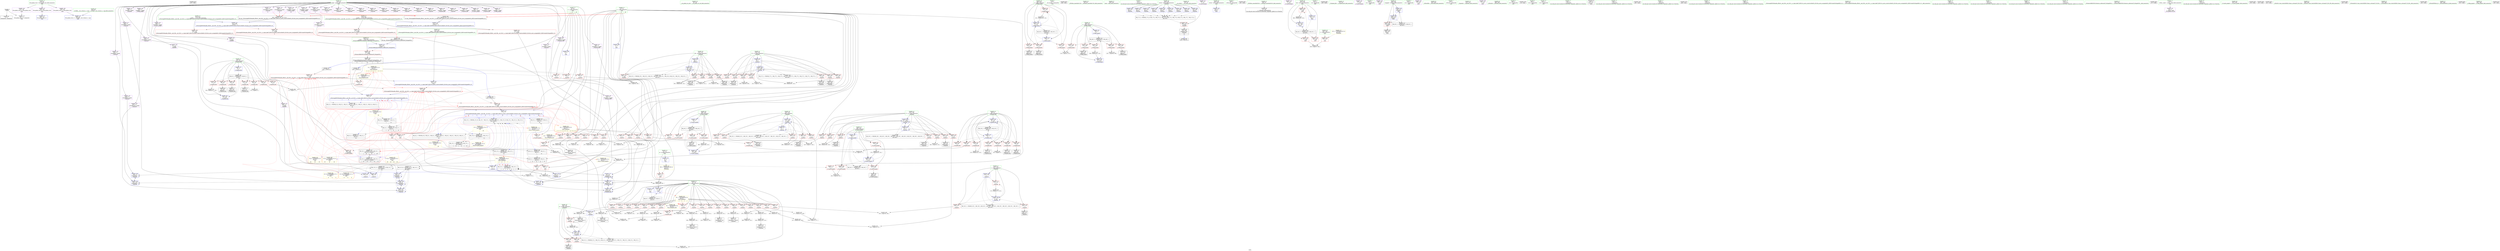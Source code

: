 digraph "SVFG" {
	label="SVFG";

	Node0x5581b94e54b0 [shape=record,color=grey,label="{NodeID: 0\nNullPtr}"];
	Node0x5581b94e54b0 -> Node0x5581b9506da0[style=solid];
	Node0x5581b94e54b0 -> Node0x5581b95148b0[style=solid];
	Node0x5581b9579810 [shape=record,color=black,label="{NodeID: 692\n587 = PHI()\n}"];
	Node0x5581b9521090 [shape=record,color=grey,label="{NodeID: 443\n258 = cmp(257, 9, )\n}"];
	Node0x5581b9514b50 [shape=record,color=blue,label="{NodeID: 277\n91\<--93\narrayidx7\<--\n_Z10greed_fillv\n}"];
	Node0x5581b9514b50 -> Node0x5581b9514b50[style=dashed];
	Node0x5581b9514b50 -> Node0x5581b9514c20[style=dashed];
	Node0x5581b9514b50 -> Node0x5581b9514cf0[style=dashed];
	Node0x5581b9514b50 -> Node0x5581b95387d0[style=dashed];
	Node0x5581b9508800 [shape=record,color=red,label="{NodeID: 194\n70\<--64\n\<--i\n_Z10greed_fillv\n}"];
	Node0x5581b9508800 -> Node0x5581b9523310[style=solid];
	Node0x5581b9505150 [shape=record,color=purple,label="{NodeID: 111\n169\<--17\narrayidx\<--graph\n_Z5greedv\n}"];
	Node0x5581b9503ba0 [shape=record,color=green,label="{NodeID: 28\n39\<--40\n__cxx_global_var_init\<--__cxx_global_var_init_field_insensitive\n}"];
	Node0x5581b9516210 [shape=record,color=blue,label="{NodeID: 305\n335\<--9\narrayidx90\<--\n_Z5greedv\n}"];
	Node0x5581b9516210 -> Node0x5581b9516210[style=dashed];
	Node0x5581b9516210 -> Node0x5581b95162e0[style=dashed];
	Node0x5581b9516210 -> Node0x5581b95163b0[style=dashed];
	Node0x5581b9516210 -> Node0x5581b9541210[style=dashed];
	Node0x5581b9509ec0 [shape=record,color=red,label="{NodeID: 222\n283\<--143\n\<--j\n_Z5greedv\n}"];
	Node0x5581b9509ec0 -> Node0x5581b9507a30[style=solid];
	Node0x5581b950b980 [shape=record,color=purple,label="{NodeID: 139\n524\<--17\narrayidx7\<--graph\n_Z10flip_graphv\n}"];
	Node0x5581b95064c0 [shape=record,color=green,label="{NodeID: 56\n502\<--503\nj\<--j_field_insensitive\n_Z10flip_graphv\n}"];
	Node0x5581b95064c0 -> Node0x5581b9513ac0[style=solid];
	Node0x5581b95064c0 -> Node0x5581b9513b90[style=solid];
	Node0x5581b95064c0 -> Node0x5581b9513c60[style=solid];
	Node0x5581b95064c0 -> Node0x5581b9513d30[style=solid];
	Node0x5581b95064c0 -> Node0x5581b95170b0[style=solid];
	Node0x5581b95064c0 -> Node0x5581b9517180[style=solid];
	Node0x5581b953c3d0 [shape=record,color=black,label="{NodeID: 499\nMR_19V_2 = PHI(MR_19V_1, MR_19V_4, MR_19V_1, MR_19V_1, MR_19V_1, MR_19V_1, MR_19V_1, MR_19V_1, MR_19V_1, )\npts\{138 \}\n}"];
	Node0x5581b951e810 [shape=record,color=grey,label="{NodeID: 416\n227 = Binary(226, 215, )\n}"];
	Node0x5581b951e810 -> Node0x5581b95076f0[style=solid];
	Node0x5581b9513440 [shape=record,color=red,label="{NodeID: 250\n457\<--440\n\<--j\n_Z11print_graphv\n}"];
	Node0x5581b9513440 -> Node0x5581b9505540[style=solid];
	Node0x5581b950d0a0 [shape=record,color=red,label="{NodeID: 167\n388\<--11\n\<--c\n_Z5greedv\n}"];
	Node0x5581b950d0a0 -> Node0x5581b9510190[style=solid];
	Node0x5581b9507ca0 [shape=record,color=black,label="{NodeID: 84\n331\<--330\nidxprom87\<--\n_Z5greedv\n}"];
	Node0x5581b94cbb40 [shape=record,color=green,label="{NodeID: 1\n7\<--1\n__dso_handle\<--dummyObj\nGlob }"];
	Node0x5581b9579910 [shape=record,color=black,label="{NodeID: 693\n588 = PHI()\n}"];
	Node0x5581b9521210 [shape=record,color=grey,label="{NodeID: 444\n254 = cmp(250, 253, )\n}"];
	Node0x5581b9514c20 [shape=record,color=blue,label="{NodeID: 278\n108\<--9\narrayidx13\<--\n_Z10greed_fillv\n}"];
	Node0x5581b9514c20 -> Node0x5581b9514b50[style=dashed];
	Node0x5581b9514c20 -> Node0x5581b9514c20[style=dashed];
	Node0x5581b9514c20 -> Node0x5581b9514cf0[style=dashed];
	Node0x5581b9514c20 -> Node0x5581b95387d0[style=dashed];
	Node0x5581b95088d0 [shape=record,color=red,label="{NodeID: 195\n80\<--64\n\<--i\n_Z10greed_fillv\n}"];
	Node0x5581b95088d0 -> Node0x5581b9523910[style=solid];
	Node0x5581b9505220 [shape=record,color=purple,label="{NodeID: 112\n170\<--17\narrayidx4\<--graph\n_Z5greedv\n}"];
	Node0x5581b9505220 -> Node0x5581b95151d0[style=solid];
	Node0x5581b9503c70 [shape=record,color=green,label="{NodeID: 29\n43\<--44\n_ZNSt8ios_base4InitC1Ev\<--_ZNSt8ios_base4InitC1Ev_field_insensitive\n}"];
	Node0x5581b95162e0 [shape=record,color=blue,label="{NodeID: 306\n349\<--9\narrayidx99\<--\n_Z5greedv\n}"];
	Node0x5581b95162e0 -> Node0x5581b9516210[style=dashed];
	Node0x5581b95162e0 -> Node0x5581b95162e0[style=dashed];
	Node0x5581b95162e0 -> Node0x5581b95163b0[style=dashed];
	Node0x5581b95162e0 -> Node0x5581b9541210[style=dashed];
	Node0x5581b9509f90 [shape=record,color=red,label="{NodeID: 223\n291\<--143\n\<--j\n_Z5greedv\n}"];
	Node0x5581b9509f90 -> Node0x5581b9507bd0[style=solid];
	Node0x5581b950ba50 [shape=record,color=purple,label="{NodeID: 140\n527\<--17\narrayidx9\<--graph\n_Z10flip_graphv\n|{<s0>16}}"];
	Node0x5581b950ba50:s0 -> Node0x5581b957a1e0[style=solid,color=red];
	Node0x5581b9506590 [shape=record,color=green,label="{NodeID: 57\n540\<--541\nmain\<--main_field_insensitive\n}"];
	Node0x5581b953c8d0 [shape=record,color=black,label="{NodeID: 500\nMR_21V_2 = PHI(MR_21V_1, MR_21V_4, MR_21V_1, MR_21V_1, MR_21V_1, MR_21V_1, MR_21V_1, MR_21V_1, MR_21V_1, )\npts\{140 \}\n}"];
	Node0x5581b951e990 [shape=record,color=grey,label="{NodeID: 417\n223 = Binary(222, 215, )\n}"];
	Node0x5581b951e990 -> Node0x5581b9521b10[style=solid];
	Node0x5581b9513510 [shape=record,color=red,label="{NodeID: 251\n474\<--440\n\<--j\n_Z11print_graphv\n}"];
	Node0x5581b9513510 -> Node0x5581b9520790[style=solid];
	Node0x5581b950d170 [shape=record,color=red,label="{NodeID: 168\n393\<--11\n\<--c\n_Z5greedv\n}"];
	Node0x5581b950d170 -> Node0x5581b951e510[style=solid];
	Node0x5581b9507d70 [shape=record,color=black,label="{NodeID: 85\n334\<--333\nidxprom89\<--\n_Z5greedv\n}"];
	Node0x5581b94ed460 [shape=record,color=green,label="{NodeID: 2\n9\<--1\n\<--dummyObj\nCan only get source location for instruction, argument, global var or function.}"];
	Node0x5581b95799e0 [shape=record,color=black,label="{NodeID: 694\n589 = PHI(134, )\n}"];
	Node0x5581b9521390 [shape=record,color=grey,label="{NodeID: 445\n507 = cmp(506, 508, )\n}"];
	Node0x5581b9514cf0 [shape=record,color=blue,label="{NodeID: 279\n116\<--118\narrayidx18\<--\n_Z10greed_fillv\n}"];
	Node0x5581b9514cf0 -> Node0x5581b9514b50[style=dashed];
	Node0x5581b9514cf0 -> Node0x5581b9514c20[style=dashed];
	Node0x5581b9514cf0 -> Node0x5581b9514cf0[style=dashed];
	Node0x5581b9514cf0 -> Node0x5581b95387d0[style=dashed];
	Node0x5581b95089a0 [shape=record,color=red,label="{NodeID: 196\n86\<--64\n\<--i\n_Z10greed_fillv\n}"];
	Node0x5581b95089a0 -> Node0x5581b9507070[style=solid];
	Node0x5581b95052f0 [shape=record,color=purple,label="{NodeID: 113\n186\<--17\narrayidx10\<--graph\n_Z5greedv\n}"];
	Node0x5581b9503d70 [shape=record,color=green,label="{NodeID: 30\n49\<--50\n__cxa_atexit\<--__cxa_atexit_field_insensitive\n}"];
	Node0x5581b95163b0 [shape=record,color=blue,label="{NodeID: 307\n357\<--118\narrayidx104\<--\n_Z5greedv\n}"];
	Node0x5581b95163b0 -> Node0x5581b9516210[style=dashed];
	Node0x5581b95163b0 -> Node0x5581b95162e0[style=dashed];
	Node0x5581b95163b0 -> Node0x5581b95163b0[style=dashed];
	Node0x5581b95163b0 -> Node0x5581b9541210[style=dashed];
	Node0x5581b950a060 [shape=record,color=red,label="{NodeID: 224\n297\<--143\n\<--j\n_Z5greedv\n}"];
	Node0x5581b950a060 -> Node0x5581b951f110[style=solid];
	Node0x5581b950bb20 [shape=record,color=purple,label="{NodeID: 141\n462\<--21\n\<--.str\n_Z11print_graphv\n}"];
	Node0x5581b9506690 [shape=record,color=green,label="{NodeID: 58\n543\<--544\nretval\<--retval_field_insensitive\nmain\n}"];
	Node0x5581b9506690 -> Node0x5581b9517320[style=solid];
	Node0x5581b953cdd0 [shape=record,color=black,label="{NodeID: 501\nMR_23V_2 = PHI(MR_23V_1, MR_23V_1, MR_23V_1, MR_23V_1, MR_23V_1, MR_23V_6, MR_23V_1, MR_23V_1, MR_23V_1, )\npts\{142 \}\n}"];
	Node0x5581b951eb10 [shape=record,color=grey,label="{NodeID: 418\n384 = Binary(382, 383, )\n}"];
	Node0x5581b951eb10 -> Node0x5581b9508180[style=solid];
	Node0x5581b95135e0 [shape=record,color=red,label="{NodeID: 252\n460\<--459\n\<--arrayidx5\n_Z11print_graphv\n}"];
	Node0x5581b950d240 [shape=record,color=red,label="{NodeID: 169\n398\<--11\n\<--c\n_Z5greedv\n}"];
	Node0x5581b950d240 -> Node0x5581b951f710[style=solid];
	Node0x5581b9507e40 [shape=record,color=black,label="{NodeID: 86\n345\<--344\nidxprom96\<--\n_Z5greedv\n}"];
	Node0x5581b9502ad0 [shape=record,color=green,label="{NodeID: 3\n20\<--1\n_ZSt4cout\<--dummyObj\nGlob }"];
	Node0x5581b9579b10 [shape=record,color=black,label="{NodeID: 695\n592 = PHI()\n}"];
	Node0x5581b9521510 [shape=record,color=grey,label="{NodeID: 446\n339 = cmp(338, 198, )\n}"];
	Node0x5581b9514dc0 [shape=record,color=blue,label="{NodeID: 280\n66\<--123\nj\<--inc\n_Z10greed_fillv\n}"];
	Node0x5581b9514dc0 -> Node0x5581b9508db0[style=dashed];
	Node0x5581b9514dc0 -> Node0x5581b9508e80[style=dashed];
	Node0x5581b9514dc0 -> Node0x5581b9508f50[style=dashed];
	Node0x5581b9514dc0 -> Node0x5581b9509020[style=dashed];
	Node0x5581b9514dc0 -> Node0x5581b95090f0[style=dashed];
	Node0x5581b9514dc0 -> Node0x5581b95091c0[style=dashed];
	Node0x5581b9514dc0 -> Node0x5581b9509290[style=dashed];
	Node0x5581b9514dc0 -> Node0x5581b9514dc0[style=dashed];
	Node0x5581b9514dc0 -> Node0x5581b95382d0[style=dashed];
	Node0x5581b9508a70 [shape=record,color=red,label="{NodeID: 197\n95\<--64\n\<--i\n_Z10greed_fillv\n}"];
	Node0x5581b9508a70 -> Node0x5581b951fb90[style=solid];
	Node0x5581b95053c0 [shape=record,color=purple,label="{NodeID: 114\n187\<--17\narrayidx11\<--graph\n_Z5greedv\n}"];
	Node0x5581b95053c0 -> Node0x5581b9515440[style=solid];
	Node0x5581b9503e70 [shape=record,color=green,label="{NodeID: 31\n48\<--54\n_ZNSt8ios_base4InitD1Ev\<--_ZNSt8ios_base4InitD1Ev_field_insensitive\n}"];
	Node0x5581b9503e70 -> Node0x5581b9506f70[style=solid];
	Node0x5581b9516480 [shape=record,color=blue,label="{NodeID: 308\n147\<--363\nj77\<--inc108\n_Z5greedv\n}"];
	Node0x5581b9516480 -> Node0x5581b95125a0[style=dashed];
	Node0x5581b9516480 -> Node0x5581b9512670[style=dashed];
	Node0x5581b9516480 -> Node0x5581b9512740[style=dashed];
	Node0x5581b9516480 -> Node0x5581b9512810[style=dashed];
	Node0x5581b9516480 -> Node0x5581b95128e0[style=dashed];
	Node0x5581b9516480 -> Node0x5581b95129b0[style=dashed];
	Node0x5581b9516480 -> Node0x5581b9512a80[style=dashed];
	Node0x5581b9516480 -> Node0x5581b9516140[style=dashed];
	Node0x5581b9516480 -> Node0x5581b9516480[style=dashed];
	Node0x5581b9516480 -> Node0x5581b953dcd0[style=dashed];
	Node0x5581b950a130 [shape=record,color=red,label="{NodeID: 225\n311\<--145\n\<--i73\n_Z5greedv\n}"];
	Node0x5581b950a130 -> Node0x5581b9521990[style=solid];
	Node0x5581b950bbf0 [shape=record,color=purple,label="{NodeID: 142\n467\<--23\n\<--.str.1\n_Z11print_graphv\n}"];
	Node0x5581b9506760 [shape=record,color=green,label="{NodeID: 59\n545\<--546\nt\<--t_field_insensitive\nmain\n}"];
	Node0x5581b9506760 -> Node0x5581b9513e00[style=solid];
	Node0x5581b953d2d0 [shape=record,color=black,label="{NodeID: 502\nMR_25V_2 = PHI(MR_25V_1, MR_25V_1, MR_25V_1, MR_25V_1, MR_25V_1, MR_25V_7, MR_25V_1, MR_25V_1, MR_25V_1, )\npts\{144 \}\n}"];
	Node0x5581b951ec90 [shape=record,color=grey,label="{NodeID: 419\n326 = Binary(325, 215, )\n}"];
	Node0x5581b951ec90 -> Node0x5581b951ee10[style=solid];
	Node0x5581b95136b0 [shape=record,color=red,label="{NodeID: 253\n506\<--500\n\<--i\n_Z10flip_graphv\n}"];
	Node0x5581b95136b0 -> Node0x5581b9521390[style=solid];
	Node0x5581b950d310 [shape=record,color=red,label="{NodeID: 170\n451\<--11\n\<--c\n_Z11print_graphv\n}"];
	Node0x5581b950d310 -> Node0x5581b9520c10[style=solid];
	Node0x5581b9507f10 [shape=record,color=black,label="{NodeID: 87\n348\<--347\nidxprom98\<--\n_Z5greedv\n}"];
	Node0x5581b9502b60 [shape=record,color=green,label="{NodeID: 4\n21\<--1\n.str\<--dummyObj\nGlob }"];
	Node0x5581b9579c10 [shape=record,color=black,label="{NodeID: 696\n593 = PHI()\n}"];
	Node0x5581b9521690 [shape=record,color=grey,label="{NodeID: 447\n342 = cmp(341, 215, )\n}"];
	Node0x5581b9514e90 [shape=record,color=blue,label="{NodeID: 281\n64\<--128\ni\<--inc21\n_Z10greed_fillv\n}"];
	Node0x5581b9514e90 -> Node0x5581b9537dd0[style=dashed];
	Node0x5581b9508b40 [shape=record,color=red,label="{NodeID: 198\n103\<--64\n\<--i\n_Z10greed_fillv\n}"];
	Node0x5581b9508b40 -> Node0x5581b9507210[style=solid];
	Node0x5581b950a680 [shape=record,color=purple,label="{NodeID: 115\n229\<--17\narrayidx29\<--graph\n_Z5greedv\n}"];
	Node0x5581b9503f70 [shape=record,color=green,label="{NodeID: 32\n61\<--62\n_Z10greed_fillv\<--_Z10greed_fillv_field_insensitive\n}"];
	Node0x5581b9516550 [shape=record,color=blue,label="{NodeID: 309\n145\<--368\ni73\<--inc111\n_Z5greedv\n}"];
	Node0x5581b9516550 -> Node0x5581b950a130[style=dashed];
	Node0x5581b9516550 -> Node0x5581b950a200[style=dashed];
	Node0x5581b9516550 -> Node0x5581b950a2d0[style=dashed];
	Node0x5581b9516550 -> Node0x5581b950a3a0[style=dashed];
	Node0x5581b9516550 -> Node0x5581b950a470[style=dashed];
	Node0x5581b9516550 -> Node0x5581b950a540[style=dashed];
	Node0x5581b9516550 -> Node0x5581b9512510[style=dashed];
	Node0x5581b9516550 -> Node0x5581b9516550[style=dashed];
	Node0x5581b9516550 -> Node0x5581b953d7d0[style=dashed];
	Node0x5581b950a200 [shape=record,color=red,label="{NodeID: 226\n321\<--145\n\<--i73\n_Z5greedv\n}"];
	Node0x5581b950a200 -> Node0x5581b9521f90[style=solid];
	Node0x5581b950bcc0 [shape=record,color=purple,label="{NodeID: 143\n470\<--25\n\<--.str.2\n_Z11print_graphv\n}"];
	Node0x5581b9506830 [shape=record,color=green,label="{NodeID: 60\n547\<--548\ntest\<--test_field_insensitive\nmain\n}"];
	Node0x5581b9506830 -> Node0x5581b9513ed0[style=solid];
	Node0x5581b9506830 -> Node0x5581b9513fa0[style=solid];
	Node0x5581b9506830 -> Node0x5581b9514070[style=solid];
	Node0x5581b9506830 -> Node0x5581b95173f0[style=solid];
	Node0x5581b9506830 -> Node0x5581b9517730[style=solid];
	Node0x5581b953d7d0 [shape=record,color=black,label="{NodeID: 503\nMR_27V_2 = PHI(MR_27V_1, MR_27V_1, MR_27V_1, MR_27V_1, MR_27V_1, MR_27V_3, MR_27V_1, MR_27V_1, MR_27V_1, )\npts\{146 \}\n}"];
	Node0x5581b951ee10 [shape=record,color=grey,label="{NodeID: 420\n327 = Binary(326, 198, )\n}"];
	Node0x5581b951ee10 -> Node0x5581b9522110[style=solid];
	Node0x5581b9513780 [shape=record,color=red,label="{NodeID: 254\n513\<--500\n\<--i\n_Z10flip_graphv\n}"];
	Node0x5581b9513780 -> Node0x5581b9522a10[style=solid];
	Node0x5581b950d3e0 [shape=record,color=red,label="{NodeID: 171\n565\<--11\n\<--c\nmain\n}"];
	Node0x5581b950d3e0 -> Node0x5581b951e0d0[style=solid];
	Node0x5581b9507fe0 [shape=record,color=black,label="{NodeID: 88\n353\<--352\nidxprom101\<--\n_Z5greedv\n}"];
	Node0x5581b9502bf0 [shape=record,color=green,label="{NodeID: 5\n23\<--1\n.str.1\<--dummyObj\nGlob }"];
	Node0x5581b9579ce0 [shape=record,color=black,label="{NodeID: 697\n409 = PHI(233, 391, 521, 8, 8, )\n0th arg _ZSt4swapIiENSt9enable_ifIXsr6__and_ISt6__not_ISt15__is_tuple_likeIT_EESt21is_move_constructibleIS3_ESt18is_move_assignableIS3_EEE5valueEvE4typeERS3_SC_ }"];
	Node0x5581b9579ce0 -> Node0x5581b9516890[style=solid];
	Node0x5581b9521810 [shape=record,color=grey,label="{NodeID: 448\n559 = cmp(557, 558, )\n}"];
	Node0x5581b9514f60 [shape=record,color=blue,label="{NodeID: 282\n135\<--154\nretval\<--\n_Z5greedv\n}"];
	Node0x5581b9514f60 -> Node0x5581b953bed0[style=dashed];
	Node0x5581b9508c10 [shape=record,color=red,label="{NodeID: 199\n111\<--64\n\<--i\n_Z10greed_fillv\n}"];
	Node0x5581b9508c10 -> Node0x5581b95073b0[style=solid];
	Node0x5581b950a710 [shape=record,color=purple,label="{NodeID: 116\n233\<--17\narrayidx32\<--graph\n_Z5greedv\n|{<s0>6}}"];
	Node0x5581b950a710:s0 -> Node0x5581b9579ce0[style=solid,color=red];
	Node0x5581b9504070 [shape=record,color=green,label="{NodeID: 33\n64\<--65\ni\<--i_field_insensitive\n_Z10greed_fillv\n}"];
	Node0x5581b9504070 -> Node0x5581b9508800[style=solid];
	Node0x5581b9504070 -> Node0x5581b95088d0[style=solid];
	Node0x5581b9504070 -> Node0x5581b95089a0[style=solid];
	Node0x5581b9504070 -> Node0x5581b9508a70[style=solid];
	Node0x5581b9504070 -> Node0x5581b9508b40[style=solid];
	Node0x5581b9504070 -> Node0x5581b9508c10[style=solid];
	Node0x5581b9504070 -> Node0x5581b9508ce0[style=solid];
	Node0x5581b9504070 -> Node0x5581b95149b0[style=solid];
	Node0x5581b9504070 -> Node0x5581b9514e90[style=solid];
	Node0x5581b9516620 [shape=record,color=blue,label="{NodeID: 310\n371\<--93\n\<--\n_Z5greedv\n}"];
	Node0x5581b9516620 -> Node0x5581b953e1d0[style=dashed];
	Node0x5581b950a2d0 [shape=record,color=red,label="{NodeID: 227\n330\<--145\n\<--i73\n_Z5greedv\n}"];
	Node0x5581b950a2d0 -> Node0x5581b9507ca0[style=solid];
	Node0x5581b950bd90 [shape=record,color=purple,label="{NodeID: 144\n580\<--28\n\<--.str.3\nmain\n}"];
	Node0x5581b9506900 [shape=record,color=green,label="{NodeID: 61\n549\<--550\nswapped\<--swapped_field_insensitive\nmain\n}"];
	Node0x5581b9506900 -> Node0x5581b9514140[style=solid];
	Node0x5581b9506900 -> Node0x5581b9517590[style=solid];
	Node0x5581b9506900 -> Node0x5581b9517660[style=solid];
	Node0x5581b9552970 [shape=record,color=yellow,style=double,label="{NodeID: 670\n12V_28 = CSCHI(MR_12V_1)\npts\{190000 \}\nCS[]|{|<s1>8|<s2>8|<s3>8}}"];
	Node0x5581b9552970 -> Node0x5581b953e1d0[style=dashed];
	Node0x5581b9552970:s1 -> Node0x5581b9512e90[style=dashed,color=red];
	Node0x5581b9552970:s2 -> Node0x5581b9512f60[style=dashed,color=red];
	Node0x5581b9552970:s3 -> Node0x5581b9516b00[style=dashed,color=red];
	Node0x5581b953dcd0 [shape=record,color=black,label="{NodeID: 504\nMR_29V_2 = PHI(MR_29V_1, MR_29V_1, MR_29V_1, MR_29V_1, MR_29V_1, MR_29V_3, MR_29V_1, MR_29V_1, MR_29V_1, )\npts\{148 \}\n}"];
	Node0x5581b951ef90 [shape=record,color=grey,label="{NodeID: 421\n379 = Binary(377, 378, )\n}"];
	Node0x5581b951ef90 -> Node0x5581b9522290[style=solid];
	Node0x5581b9513850 [shape=record,color=red,label="{NodeID: 255\n516\<--500\n\<--i\n_Z10flip_graphv\n}"];
	Node0x5581b9513850 -> Node0x5581b9505610[style=solid];
	Node0x5581b950d4b0 [shape=record,color=red,label="{NodeID: 172\n573\<--11\n\<--c\nmain\n}"];
	Node0x5581b950d4b0 -> Node0x5581b9520d90[style=solid];
	Node0x5581b95080b0 [shape=record,color=black,label="{NodeID: 89\n356\<--355\nidxprom103\<--\n_Z5greedv\n}"];
	Node0x5581b9502c80 [shape=record,color=green,label="{NodeID: 6\n25\<--1\n.str.2\<--dummyObj\nGlob }"];
	Node0x5581b957a1e0 [shape=record,color=black,label="{NodeID: 698\n410 = PHI(239, 401, 527, 11, 11, )\n1st arg _ZSt4swapIiENSt9enable_ifIXsr6__and_ISt6__not_ISt15__is_tuple_likeIT_EESt21is_move_constructibleIS3_ESt18is_move_assignableIS3_EEE5valueEvE4typeERS3_SC_ }"];
	Node0x5581b957a1e0 -> Node0x5581b9516960[style=solid];
	Node0x5581b9521990 [shape=record,color=grey,label="{NodeID: 449\n313 = cmp(311, 312, )\n}"];
	Node0x5581b9515030 [shape=record,color=blue,label="{NodeID: 283\n159\<--93\n\<--\n_Z5greedv\n}"];
	Node0x5581b9515030 -> Node0x5581b95151d0[style=dashed];
	Node0x5581b9515030 -> Node0x5581b9515440[style=dashed];
	Node0x5581b9515030 -> Node0x5581b953e1d0[style=dashed];
	Node0x5581b9508ce0 [shape=record,color=red,label="{NodeID: 200\n127\<--64\n\<--i\n_Z10greed_fillv\n}"];
	Node0x5581b9508ce0 -> Node0x5581b951e690[style=solid];
	Node0x5581b950a7a0 [shape=record,color=purple,label="{NodeID: 117\n238\<--17\narrayidx35\<--graph\n_Z5greedv\n}"];
	Node0x5581b9504140 [shape=record,color=green,label="{NodeID: 34\n66\<--67\nj\<--j_field_insensitive\n_Z10greed_fillv\n}"];
	Node0x5581b9504140 -> Node0x5581b9508db0[style=solid];
	Node0x5581b9504140 -> Node0x5581b9508e80[style=solid];
	Node0x5581b9504140 -> Node0x5581b9508f50[style=solid];
	Node0x5581b9504140 -> Node0x5581b9509020[style=solid];
	Node0x5581b9504140 -> Node0x5581b95090f0[style=solid];
	Node0x5581b9504140 -> Node0x5581b95091c0[style=solid];
	Node0x5581b9504140 -> Node0x5581b9509290[style=solid];
	Node0x5581b9504140 -> Node0x5581b9514a80[style=solid];
	Node0x5581b9504140 -> Node0x5581b9514dc0[style=solid];
	Node0x5581b95166f0 [shape=record,color=blue,label="{NodeID: 311\n135\<--154\nretval\<--\n_Z5greedv\n}"];
	Node0x5581b95166f0 -> Node0x5581b953bed0[style=dashed];
	Node0x5581b950a3a0 [shape=record,color=red,label="{NodeID: 228\n338\<--145\n\<--i73\n_Z5greedv\n}"];
	Node0x5581b950a3a0 -> Node0x5581b9521510[style=solid];
	Node0x5581b950be60 [shape=record,color=purple,label="{NodeID: 145\n586\<--30\n\<--.str.4\nmain\n}"];
	Node0x5581b95069d0 [shape=record,color=green,label="{NodeID: 62\n553\<--554\n_ZNSirsERi\<--_ZNSirsERi_field_insensitive\n}"];
	Node0x5581b953e1d0 [shape=record,color=black,label="{NodeID: 505\nMR_12V_3 = PHI(MR_12V_30, MR_12V_7, MR_12V_1, MR_12V_1, MR_12V_1, MR_12V_19, MR_12V_2, MR_12V_12, MR_12V_9, )\npts\{190000 \}\n|{<s0>26}}"];
	Node0x5581b953e1d0:s0 -> Node0x5581b95531c0[style=dashed,color=blue];
	Node0x5581b951f110 [shape=record,color=grey,label="{NodeID: 422\n298 = Binary(297, 118, )\n}"];
	Node0x5581b951f110 -> Node0x5581b9515e00[style=solid];
	Node0x5581b9513920 [shape=record,color=red,label="{NodeID: 256\n525\<--500\n\<--i\n_Z10flip_graphv\n}"];
	Node0x5581b9513920 -> Node0x5581b9505880[style=solid];
	Node0x5581b950d580 [shape=record,color=red,label="{NodeID: 173\n567\<--13\n\<--m\nmain\n}"];
	Node0x5581b950d580 -> Node0x5581b9510010[style=solid];
	Node0x5581b9508180 [shape=record,color=black,label="{NodeID: 90\n385\<--384\nidxprom119\<--div118\n_Z5greedv\n}"];
	Node0x5581b9502d10 [shape=record,color=green,label="{NodeID: 7\n27\<--1\n_ZSt3cin\<--dummyObj\nGlob }"];
	Node0x5581b957a420 [shape=record,color=black,label="{NodeID: 699\n615 = PHI(419, 425, 415, )\n0th arg _ZSt4moveIRiEONSt16remove_referenceIT_E4typeEOS2_ }"];
	Node0x5581b957a420 -> Node0x5581b9517800[style=solid];
	Node0x5581b9547640 [shape=record,color=black,label="{NodeID: 533\nMR_2V_2 = PHI(MR_2V_9, MR_2V_1, )\npts\{10 \}\n|{|<s3>21|<s4>21|<s5>21}}"];
	Node0x5581b9547640 -> Node0x5581b950c6e0[style=dashed];
	Node0x5581b9547640 -> Node0x5581b950c7b0[style=dashed];
	Node0x5581b9547640 -> Node0x5581b9542640[style=dashed];
	Node0x5581b9547640:s3 -> Node0x5581b9512e90[style=dashed,color=red];
	Node0x5581b9547640:s4 -> Node0x5581b9512f60[style=dashed,color=red];
	Node0x5581b9547640:s5 -> Node0x5581b9516b00[style=dashed,color=red];
	Node0x5581b9521b10 [shape=record,color=grey,label="{NodeID: 450\n224 = cmp(223, 118, )\n}"];
	Node0x5581b9515100 [shape=record,color=blue,label="{NodeID: 284\n137\<--118\ni\<--\n_Z5greedv\n}"];
	Node0x5581b9515100 -> Node0x5581b9509430[style=dashed];
	Node0x5581b9515100 -> Node0x5581b9509500[style=dashed];
	Node0x5581b9515100 -> Node0x5581b95095d0[style=dashed];
	Node0x5581b9515100 -> Node0x5581b95152a0[style=dashed];
	Node0x5581b9515100 -> Node0x5581b953c3d0[style=dashed];
	Node0x5581b9508db0 [shape=record,color=red,label="{NodeID: 201\n76\<--66\n\<--j\n_Z10greed_fillv\n}"];
	Node0x5581b9508db0 -> Node0x5581b9523010[style=solid];
	Node0x5581b950a870 [shape=record,color=purple,label="{NodeID: 118\n239\<--17\narrayidx36\<--graph\n_Z5greedv\n|{<s0>6}}"];
	Node0x5581b950a870:s0 -> Node0x5581b957a1e0[style=solid,color=red];
	Node0x5581b9504210 [shape=record,color=green,label="{NodeID: 35\n132\<--133\n_Z5greedv\<--_Z5greedv_field_insensitive\n}"];
	Node0x5581b954b4e0 [shape=record,color=yellow,style=double,label="{NodeID: 561\n12V_1 = ENCHI(MR_12V_0)\npts\{190000 \}\nFun[_Z5greedv]|{|<s4>3|<s5>4|<s6>5|<s7>7}}"];
	Node0x5581b954b4e0 -> Node0x5581b9515030[style=dashed];
	Node0x5581b954b4e0 -> Node0x5581b953e1d0[style=dashed];
	Node0x5581b954b4e0 -> Node0x5581b9541210[style=dashed];
	Node0x5581b954b4e0 -> Node0x5581b9544440[style=dashed];
	Node0x5581b954b4e0:s4 -> Node0x5581b95387d0[style=dashed,color=red];
	Node0x5581b954b4e0:s5 -> Node0x5581b95387d0[style=dashed,color=red];
	Node0x5581b954b4e0:s6 -> Node0x5581b95387d0[style=dashed,color=red];
	Node0x5581b954b4e0:s7 -> Node0x5581b95387d0[style=dashed,color=red];
	Node0x5581b95167c0 [shape=record,color=blue,label="{NodeID: 312\n135\<--154\nretval\<--\n_Z5greedv\n}"];
	Node0x5581b95167c0 -> Node0x5581b953bed0[style=dashed];
	Node0x5581b950a470 [shape=record,color=red,label="{NodeID: 229\n344\<--145\n\<--i73\n_Z5greedv\n}"];
	Node0x5581b950a470 -> Node0x5581b9507e40[style=solid];
	Node0x5581b950bf30 [shape=record,color=purple,label="{NodeID: 146\n591\<--32\n\<--.str.5\nmain\n}"];
	Node0x5581b9506ad0 [shape=record,color=green,label="{NodeID: 63\n584\<--585\n_ZNSolsEi\<--_ZNSolsEi_field_insensitive\n}"];
	Node0x5581b951f290 [shape=record,color=grey,label="{NodeID: 423\n303 = Binary(302, 118, )\n}"];
	Node0x5581b951f290 -> Node0x5581b9515ed0[style=solid];
	Node0x5581b95139f0 [shape=record,color=red,label="{NodeID: 257\n535\<--500\n\<--i\n_Z10flip_graphv\n}"];
	Node0x5581b95139f0 -> Node0x5581b951f590[style=solid];
	Node0x5581b950d650 [shape=record,color=red,label="{NodeID: 174\n100\<--15\n\<--s\n_Z10greed_fillv\n}"];
	Node0x5581b950d650 -> Node0x5581b9522410[style=solid];
	Node0x5581b9508250 [shape=record,color=black,label="{NodeID: 91\n390\<--389\nidxprom122\<--rem121\n_Z5greedv\n}"];
	Node0x5581b9502da0 [shape=record,color=green,label="{NodeID: 8\n28\<--1\n.str.3\<--dummyObj\nGlob }"];
	Node0x5581b957abb0 [shape=record,color=black,label="{NodeID: 700\n46 = PHI()\n}"];
	Node0x5581b9547b40 [shape=record,color=black,label="{NodeID: 534\nMR_4V_2 = PHI(MR_4V_9, MR_4V_1, )\npts\{12 \}\n|{|<s3>21|<s4>21|<s5>21|<s6>21}}"];
	Node0x5581b9547b40 -> Node0x5581b950d3e0[style=dashed];
	Node0x5581b9547b40 -> Node0x5581b950d4b0[style=dashed];
	Node0x5581b9547b40 -> Node0x5581b9542b40[style=dashed];
	Node0x5581b9547b40:s3 -> Node0x5581b9512e90[style=dashed,color=red];
	Node0x5581b9547b40:s4 -> Node0x5581b9512f60[style=dashed,color=red];
	Node0x5581b9547b40:s5 -> Node0x5581b9513030[style=dashed,color=red];
	Node0x5581b9547b40:s6 -> Node0x5581b9516bd0[style=dashed,color=red];
	Node0x5581b9521c90 [shape=record,color=grey,label="{NodeID: 451\n150 = cmp(149, 118, )\n}"];
	Node0x5581b95151d0 [shape=record,color=blue,label="{NodeID: 285\n170\<--9\narrayidx4\<--\n_Z5greedv\n}"];
	Node0x5581b95151d0 -> Node0x5581b95151d0[style=dashed];
	Node0x5581b95151d0 -> Node0x5581b9515440[style=dashed];
	Node0x5581b95151d0 -> Node0x5581b953e1d0[style=dashed];
	Node0x5581b9508e80 [shape=record,color=red,label="{NodeID: 202\n83\<--66\n\<--j\n_Z10greed_fillv\n}"];
	Node0x5581b9508e80 -> Node0x5581b9522b90[style=solid];
	Node0x5581b950a940 [shape=record,color=purple,label="{NodeID: 119\n282\<--17\narrayidx58\<--graph\n_Z5greedv\n}"];
	Node0x5581b9504310 [shape=record,color=green,label="{NodeID: 36\n135\<--136\nretval\<--retval_field_insensitive\n_Z5greedv\n}"];
	Node0x5581b9504310 -> Node0x5581b9509360[style=solid];
	Node0x5581b9504310 -> Node0x5581b9514f60[style=solid];
	Node0x5581b9504310 -> Node0x5581b95155e0[style=solid];
	Node0x5581b9504310 -> Node0x5581b95156b0[style=solid];
	Node0x5581b9504310 -> Node0x5581b9515780[style=solid];
	Node0x5581b9504310 -> Node0x5581b9515850[style=solid];
	Node0x5581b9504310 -> Node0x5581b9515920[style=solid];
	Node0x5581b9504310 -> Node0x5581b95159f0[style=solid];
	Node0x5581b9504310 -> Node0x5581b95166f0[style=solid];
	Node0x5581b9504310 -> Node0x5581b95167c0[style=solid];
	Node0x5581b9535fd0 [shape=record,color=black,label="{NodeID: 479\nMR_2V_8 = PHI(MR_2V_7, MR_2V_5, )\npts\{10 \}\n|{|<s1>31}}"];
	Node0x5581b9535fd0 -> Node0x5581b9547640[style=dashed];
	Node0x5581b9535fd0:s1 -> Node0x5581b92b52e0[style=dashed,color=red];
	Node0x5581b9516890 [shape=record,color=blue,label="{NodeID: 313\n411\<--409\n__a.addr\<--__a\n_ZSt4swapIiENSt9enable_ifIXsr6__and_ISt6__not_ISt15__is_tuple_likeIT_EESt21is_move_constructibleIS3_ESt18is_move_assignableIS3_EEE5valueEvE4typeERS3_SC_\n}"];
	Node0x5581b9516890 -> Node0x5581b9512b50[style=dashed];
	Node0x5581b9516890 -> Node0x5581b9512c20[style=dashed];
	Node0x5581b950a540 [shape=record,color=red,label="{NodeID: 230\n352\<--145\n\<--i73\n_Z5greedv\n}"];
	Node0x5581b950a540 -> Node0x5581b9507fe0[style=solid];
	Node0x5581b950c000 [shape=record,color=purple,label="{NodeID: 147\n625\<--34\nllvm.global_ctors_0\<--llvm.global_ctors\nGlob }"];
	Node0x5581b950c000 -> Node0x5581b95146b0[style=solid];
	Node0x5581b9506bd0 [shape=record,color=green,label="{NodeID: 64\n616\<--617\n__t.addr\<--__t.addr_field_insensitive\n_ZSt4moveIRiEONSt16remove_referenceIT_E4typeEOS2_\n}"];
	Node0x5581b9506bd0 -> Node0x5581b9514210[style=solid];
	Node0x5581b9506bd0 -> Node0x5581b9517800[style=solid];
	Node0x5581b95333d0 [shape=record,color=black,label="{NodeID: 507\nMR_52V_3 = PHI(MR_52V_4, MR_52V_2, )\npts\{10 12 190000 \}\n|{|<s1>16|<s2>16|<s3>16|<s4>16|<s5>16}}"];
	Node0x5581b95333d0 -> Node0x5581b9542110[style=dashed];
	Node0x5581b95333d0:s1 -> Node0x5581b9512e90[style=dashed,color=red];
	Node0x5581b95333d0:s2 -> Node0x5581b9512f60[style=dashed,color=red];
	Node0x5581b95333d0:s3 -> Node0x5581b9513030[style=dashed,color=red];
	Node0x5581b95333d0:s4 -> Node0x5581b9516b00[style=dashed,color=red];
	Node0x5581b95333d0:s5 -> Node0x5581b9516bd0[style=dashed,color=red];
	Node0x5581b951f410 [shape=record,color=grey,label="{NodeID: 424\n395 = Binary(394, 118, )\n}"];
	Node0x5581b951f410 -> Node0x5581b9508320[style=solid];
	Node0x5581b9513ac0 [shape=record,color=red,label="{NodeID: 258\n512\<--502\n\<--j\n_Z10flip_graphv\n}"];
	Node0x5581b9513ac0 -> Node0x5581b9522a10[style=solid];
	Node0x5581b950d720 [shape=record,color=red,label="{NodeID: 175\n149\<--15\n\<--s\n_Z5greedv\n}"];
	Node0x5581b950d720 -> Node0x5581b9521c90[style=solid];
	Node0x5581b9508320 [shape=record,color=black,label="{NodeID: 92\n396\<--395\nidxprom126\<--sub125\n_Z5greedv\n}"];
	Node0x5581b9502e30 [shape=record,color=green,label="{NodeID: 9\n30\<--1\n.str.4\<--dummyObj\nGlob }"];
	Node0x5581b957acb0 [shape=record,color=black,label="{NodeID: 701\n420 = PHI(614, )\n}"];
	Node0x5581b957acb0 -> Node0x5581b9512e90[style=solid];
	Node0x5581b9548040 [shape=record,color=black,label="{NodeID: 535\nMR_6V_2 = PHI(MR_6V_3, MR_6V_1, )\npts\{16 \}\n}"];
	Node0x5581b9548040 -> Node0x5581b95174c0[style=dashed];
	Node0x5581b9521e10 [shape=record,color=grey,label="{NodeID: 452\n270 = cmp(268, 269, )\n}"];
	Node0x5581b95152a0 [shape=record,color=blue,label="{NodeID: 286\n137\<--174\ni\<--inc\n_Z5greedv\n}"];
	Node0x5581b95152a0 -> Node0x5581b9509430[style=dashed];
	Node0x5581b95152a0 -> Node0x5581b9509500[style=dashed];
	Node0x5581b95152a0 -> Node0x5581b95095d0[style=dashed];
	Node0x5581b95152a0 -> Node0x5581b95152a0[style=dashed];
	Node0x5581b95152a0 -> Node0x5581b953c3d0[style=dashed];
	Node0x5581b9508f50 [shape=record,color=red,label="{NodeID: 203\n89\<--66\n\<--j\n_Z10greed_fillv\n}"];
	Node0x5581b9508f50 -> Node0x5581b9507140[style=solid];
	Node0x5581b950aa10 [shape=record,color=purple,label="{NodeID: 120\n285\<--17\narrayidx60\<--graph\n_Z5greedv\n}"];
	Node0x5581b950aa10 -> Node0x5581b9515c60[style=solid];
	Node0x5581b95043e0 [shape=record,color=green,label="{NodeID: 37\n137\<--138\ni\<--i_field_insensitive\n_Z5greedv\n}"];
	Node0x5581b95043e0 -> Node0x5581b9509430[style=solid];
	Node0x5581b95043e0 -> Node0x5581b9509500[style=solid];
	Node0x5581b95043e0 -> Node0x5581b95095d0[style=solid];
	Node0x5581b95043e0 -> Node0x5581b9515100[style=solid];
	Node0x5581b95043e0 -> Node0x5581b95152a0[style=solid];
	Node0x5581b95364d0 [shape=record,color=black,label="{NodeID: 480\nMR_4V_8 = PHI(MR_4V_7, MR_4V_5, )\npts\{12 \}\n|{|<s1>31}}"];
	Node0x5581b95364d0 -> Node0x5581b9547b40[style=dashed];
	Node0x5581b95364d0:s1 -> Node0x5581b954a3e0[style=dashed,color=red];
	Node0x5581b9516960 [shape=record,color=blue,label="{NodeID: 314\n413\<--410\n__b.addr\<--__b\n_ZSt4swapIiENSt9enable_ifIXsr6__and_ISt6__not_ISt15__is_tuple_likeIT_EESt21is_move_constructibleIS3_ESt18is_move_assignableIS3_EEE5valueEvE4typeERS3_SC_\n}"];
	Node0x5581b9516960 -> Node0x5581b9512cf0[style=dashed];
	Node0x5581b9516960 -> Node0x5581b9512dc0[style=dashed];
	Node0x5581b9512510 [shape=record,color=red,label="{NodeID: 231\n367\<--145\n\<--i73\n_Z5greedv\n}"];
	Node0x5581b9512510 -> Node0x5581b951fe90[style=solid];
	Node0x5581b950c0d0 [shape=record,color=purple,label="{NodeID: 148\n626\<--34\nllvm.global_ctors_1\<--llvm.global_ctors\nGlob }"];
	Node0x5581b950c0d0 -> Node0x5581b95147b0[style=solid];
	Node0x5581b9506ca0 [shape=record,color=green,label="{NodeID: 65\n36\<--621\n_GLOBAL__sub_I_Krazul_2_1.cpp\<--_GLOBAL__sub_I_Krazul_2_1.cpp_field_insensitive\n}"];
	Node0x5581b9506ca0 -> Node0x5581b95147b0[style=solid];
	Node0x5581b951f590 [shape=record,color=grey,label="{NodeID: 425\n536 = Binary(535, 118, )\n}"];
	Node0x5581b951f590 -> Node0x5581b9517250[style=solid];
	Node0x5581b9513b90 [shape=record,color=red,label="{NodeID: 259\n519\<--502\n\<--j\n_Z10flip_graphv\n}"];
	Node0x5581b9513b90 -> Node0x5581b95056e0[style=solid];
	Node0x5581b950d7f0 [shape=record,color=red,label="{NodeID: 176\n164\<--15\n\<--s\n_Z5greedv\n}"];
	Node0x5581b950d7f0 -> Node0x5581b9523610[style=solid];
	Node0x5581b95083f0 [shape=record,color=black,label="{NodeID: 93\n400\<--399\nidxprom129\<--sub128\n_Z5greedv\n}"];
	Node0x5581b9502ec0 [shape=record,color=green,label="{NodeID: 10\n32\<--1\n.str.5\<--dummyObj\nGlob }"];
	Node0x5581b957aee0 [shape=record,color=black,label="{NodeID: 702\n426 = PHI(614, )\n}"];
	Node0x5581b957aee0 -> Node0x5581b9512f60[style=solid];
	Node0x5581b9548540 [shape=record,color=black,label="{NodeID: 536\nMR_63V_3 = PHI(MR_63V_4, MR_63V_2, )\npts\{548 \}\n}"];
	Node0x5581b9548540 -> Node0x5581b9513ed0[style=dashed];
	Node0x5581b9548540 -> Node0x5581b9513fa0[style=dashed];
	Node0x5581b9548540 -> Node0x5581b9514070[style=dashed];
	Node0x5581b9548540 -> Node0x5581b9517730[style=dashed];
	Node0x5581b9521f90 [shape=record,color=grey,label="{NodeID: 453\n322 = cmp(321, 198, )\n}"];
	Node0x5581b9515370 [shape=record,color=blue,label="{NodeID: 287\n139\<--177\ni5\<--\n_Z5greedv\n}"];
	Node0x5581b9515370 -> Node0x5581b95096a0[style=dashed];
	Node0x5581b9515370 -> Node0x5581b9509770[style=dashed];
	Node0x5581b9515370 -> Node0x5581b9509840[style=dashed];
	Node0x5581b9515370 -> Node0x5581b9515510[style=dashed];
	Node0x5581b9515370 -> Node0x5581b953c8d0[style=dashed];
	Node0x5581b9509020 [shape=record,color=red,label="{NodeID: 204\n98\<--66\n\<--j\n_Z10greed_fillv\n}"];
	Node0x5581b9509020 -> Node0x5581b950fa10[style=solid];
	Node0x5581b950aae0 [shape=record,color=purple,label="{NodeID: 121\n290\<--17\narrayidx62\<--graph\n_Z5greedv\n}"];
	Node0x5581b95044b0 [shape=record,color=green,label="{NodeID: 38\n139\<--140\ni5\<--i5_field_insensitive\n_Z5greedv\n}"];
	Node0x5581b95044b0 -> Node0x5581b95096a0[style=solid];
	Node0x5581b95044b0 -> Node0x5581b9509770[style=solid];
	Node0x5581b95044b0 -> Node0x5581b9509840[style=solid];
	Node0x5581b95044b0 -> Node0x5581b9515370[style=solid];
	Node0x5581b95044b0 -> Node0x5581b9515510[style=solid];
	Node0x5581b95369d0 [shape=record,color=black,label="{NodeID: 481\nMR_12V_8 = PHI(MR_12V_7, MR_12V_5, )\npts\{190000 \}\n|{|<s1>31}}"];
	Node0x5581b95369d0 -> Node0x5581b9548f40[style=dashed];
	Node0x5581b95369d0:s1 -> Node0x5581b954a5a0[style=dashed,color=red];
	Node0x5581b9516a30 [shape=record,color=blue,label="{NodeID: 315\n415\<--423\n__tmp\<--\n_ZSt4swapIiENSt9enable_ifIXsr6__and_ISt6__not_ISt15__is_tuple_likeIT_EESt21is_move_constructibleIS3_ESt18is_move_assignableIS3_EEE5valueEvE4typeERS3_SC_\n}"];
	Node0x5581b9516a30 -> Node0x5581b9512f60[style=dashed];
	Node0x5581b9516a30 -> Node0x5581b9513030[style=dashed];
	Node0x5581b95125a0 [shape=record,color=red,label="{NodeID: 232\n317\<--147\n\<--j77\n_Z5greedv\n}"];
	Node0x5581b95125a0 -> Node0x5581b9520f10[style=solid];
	Node0x5581b950c1d0 [shape=record,color=purple,label="{NodeID: 149\n627\<--34\nllvm.global_ctors_2\<--llvm.global_ctors\nGlob }"];
	Node0x5581b950c1d0 -> Node0x5581b95148b0[style=solid];
	Node0x5581b9506da0 [shape=record,color=black,label="{NodeID: 66\n2\<--3\ndummyVal\<--dummyVal\n}"];
	Node0x5581b9552f80 [shape=record,color=yellow,style=double,label="{NodeID: 675\n2V_5 = CSCHI(MR_2V_4)\npts\{10 \}\nCS[]|{|<s2>29}}"];
	Node0x5581b9552f80 -> Node0x5581b9535fd0[style=dashed];
	Node0x5581b9552f80 -> Node0x5581b9547640[style=dashed];
	Node0x5581b9552f80:s2 -> Node0x5581b9542110[style=dashed,color=red];
	Node0x5581b951f710 [shape=record,color=grey,label="{NodeID: 426\n399 = Binary(398, 118, )\n}"];
	Node0x5581b951f710 -> Node0x5581b95083f0[style=solid];
	Node0x5581b9513c60 [shape=record,color=red,label="{NodeID: 260\n522\<--502\n\<--j\n_Z10flip_graphv\n}"];
	Node0x5581b9513c60 -> Node0x5581b95057b0[style=solid];
	Node0x5581b950d8c0 [shape=record,color=red,label="{NodeID: 177\n177\<--15\n\<--s\n_Z5greedv\n}"];
	Node0x5581b950d8c0 -> Node0x5581b9515370[style=solid];
	Node0x5581b95084c0 [shape=record,color=black,label="{NodeID: 94\n134\<--406\n_Z5greedv_ret\<--\n_Z5greedv\n|{<s0>26}}"];
	Node0x5581b95084c0:s0 -> Node0x5581b95799e0[style=solid,color=blue];
	Node0x5581b9502f50 [shape=record,color=green,label="{NodeID: 11\n35\<--1\n\<--dummyObj\nCan only get source location for instruction, argument, global var or function.}"];
	Node0x5581b957b020 [shape=record,color=black,label="{NodeID: 703\n430 = PHI(614, )\n}"];
	Node0x5581b957b020 -> Node0x5581b9513030[style=solid];
	Node0x5581b9548a40 [shape=record,color=black,label="{NodeID: 537\nMR_65V_2 = PHI(MR_65V_5, MR_65V_1, )\npts\{550 \}\n}"];
	Node0x5581b9548a40 -> Node0x5581b9517590[style=dashed];
	Node0x5581b9522110 [shape=record,color=grey,label="{NodeID: 454\n328 = cmp(324, 327, )\n}"];
	Node0x5581b9515440 [shape=record,color=blue,label="{NodeID: 288\n187\<--118\narrayidx11\<--\n_Z5greedv\n}"];
	Node0x5581b9515440 -> Node0x5581b9515440[style=dashed];
	Node0x5581b9515440 -> Node0x5581b953e1d0[style=dashed];
	Node0x5581b95090f0 [shape=record,color=red,label="{NodeID: 205\n106\<--66\n\<--j\n_Z10greed_fillv\n}"];
	Node0x5581b95090f0 -> Node0x5581b95072e0[style=solid];
	Node0x5581b950abb0 [shape=record,color=purple,label="{NodeID: 122\n293\<--17\narrayidx64\<--graph\n_Z5greedv\n}"];
	Node0x5581b950abb0 -> Node0x5581b9515d30[style=solid];
	Node0x5581b9504580 [shape=record,color=green,label="{NodeID: 39\n141\<--142\ni46\<--i46_field_insensitive\n_Z5greedv\n}"];
	Node0x5581b9504580 -> Node0x5581b9509910[style=solid];
	Node0x5581b9504580 -> Node0x5581b95099e0[style=solid];
	Node0x5581b9504580 -> Node0x5581b9509ab0[style=solid];
	Node0x5581b9504580 -> Node0x5581b9509b80[style=solid];
	Node0x5581b9504580 -> Node0x5581b9509c50[style=solid];
	Node0x5581b9504580 -> Node0x5581b9515ac0[style=solid];
	Node0x5581b9504580 -> Node0x5581b9515ed0[style=solid];
	Node0x5581b9516b00 [shape=record,color=blue,label="{NodeID: 316\n428\<--427\n\<--\n_ZSt4swapIiENSt9enable_ifIXsr6__and_ISt6__not_ISt15__is_tuple_likeIT_EESt21is_move_constructibleIS3_ESt18is_move_assignableIS3_EEE5valueEvE4typeERS3_SC_\n|{|<s2>6|<s3>8|<s4>16|<s5>21|<s6>30}}"];
	Node0x5581b9516b00 -> Node0x5581b9513030[style=dashed];
	Node0x5581b9516b00 -> Node0x5581b9516bd0[style=dashed];
	Node0x5581b9516b00:s2 -> Node0x5581b953b4d0[style=dashed,color=blue];
	Node0x5581b9516b00:s3 -> Node0x5581b953b4d0[style=dashed,color=blue];
	Node0x5581b9516b00:s4 -> Node0x5581b95333d0[style=dashed,color=blue];
	Node0x5581b9516b00:s5 -> Node0x5581b9542640[style=dashed,color=blue];
	Node0x5581b9516b00:s6 -> Node0x5581b9535fd0[style=dashed,color=blue];
	Node0x5581b9512670 [shape=record,color=red,label="{NodeID: 233\n324\<--147\n\<--j77\n_Z5greedv\n}"];
	Node0x5581b9512670 -> Node0x5581b9522110[style=solid];
	Node0x5581b950c2d0 [shape=record,color=red,label="{NodeID: 150\n71\<--8\n\<--r\n_Z10greed_fillv\n}"];
	Node0x5581b950c2d0 -> Node0x5581b9523310[style=solid];
	Node0x5581b9506ea0 [shape=record,color=black,label="{NodeID: 67\n542\<--9\nmain_ret\<--\nmain\n}"];
	Node0x5581b95530e0 [shape=record,color=yellow,style=double,label="{NodeID: 676\n4V_5 = CSCHI(MR_4V_4)\npts\{12 \}\nCS[]|{|<s2>29}}"];
	Node0x5581b95530e0 -> Node0x5581b95364d0[style=dashed];
	Node0x5581b95530e0 -> Node0x5581b9547b40[style=dashed];
	Node0x5581b95530e0:s2 -> Node0x5581b9542110[style=dashed,color=red];
	Node0x5581b951f890 [shape=record,color=grey,label="{NodeID: 427\n531 = Binary(530, 118, )\n}"];
	Node0x5581b951f890 -> Node0x5581b9517180[style=solid];
	Node0x5581b9513d30 [shape=record,color=red,label="{NodeID: 261\n530\<--502\n\<--j\n_Z10flip_graphv\n}"];
	Node0x5581b9513d30 -> Node0x5581b951f890[style=solid];
	Node0x5581b950d990 [shape=record,color=red,label="{NodeID: 178\n200\<--15\n\<--s\n_Z5greedv\n}"];
	Node0x5581b950d990 -> Node0x5581b9520610[style=solid];
	Node0x5581b9508590 [shape=record,color=black,label="{NodeID: 95\n455\<--454\nidxprom\<--\n_Z11print_graphv\n}"];
	Node0x5581b9502fe0 [shape=record,color=green,label="{NodeID: 12\n93\<--1\n\<--dummyObj\nCan only get source location for instruction, argument, global var or function.}"];
	Node0x5581b957b160 [shape=record,color=black,label="{NodeID: 704\n463 = PHI()\n}"];
	Node0x5581b9548f40 [shape=record,color=black,label="{NodeID: 538\nMR_12V_2 = PHI(MR_12V_9, MR_12V_1, )\npts\{190000 \}\n|{|<s1>21|<s2>21|<s3>21}}"];
	Node0x5581b9548f40 -> Node0x5581b9543540[style=dashed];
	Node0x5581b9548f40:s1 -> Node0x5581b9512e90[style=dashed,color=red];
	Node0x5581b9548f40:s2 -> Node0x5581b9512f60[style=dashed,color=red];
	Node0x5581b9548f40:s3 -> Node0x5581b9516b00[style=dashed,color=red];
	Node0x5581b9522290 [shape=record,color=grey,label="{NodeID: 455\n380 = cmp(379, 118, )\n}"];
	Node0x5581b9515510 [shape=record,color=blue,label="{NodeID: 289\n139\<--191\ni5\<--inc13\n_Z5greedv\n}"];
	Node0x5581b9515510 -> Node0x5581b95096a0[style=dashed];
	Node0x5581b9515510 -> Node0x5581b9509770[style=dashed];
	Node0x5581b9515510 -> Node0x5581b9509840[style=dashed];
	Node0x5581b9515510 -> Node0x5581b9515510[style=dashed];
	Node0x5581b9515510 -> Node0x5581b953c8d0[style=dashed];
	Node0x5581b95091c0 [shape=record,color=red,label="{NodeID: 206\n114\<--66\n\<--j\n_Z10greed_fillv\n}"];
	Node0x5581b95091c0 -> Node0x5581b9507480[style=solid];
	Node0x5581b950ac80 [shape=record,color=purple,label="{NodeID: 123\n306\<--17\n\<--graph\n_Z5greedv\n}"];
	Node0x5581b950ac80 -> Node0x5581b9515fa0[style=solid];
	Node0x5581b9504650 [shape=record,color=green,label="{NodeID: 40\n143\<--144\nj\<--j_field_insensitive\n_Z5greedv\n}"];
	Node0x5581b9504650 -> Node0x5581b9509d20[style=solid];
	Node0x5581b9504650 -> Node0x5581b9509df0[style=solid];
	Node0x5581b9504650 -> Node0x5581b9509ec0[style=solid];
	Node0x5581b9504650 -> Node0x5581b9509f90[style=solid];
	Node0x5581b9504650 -> Node0x5581b950a060[style=solid];
	Node0x5581b9504650 -> Node0x5581b9515b90[style=solid];
	Node0x5581b9504650 -> Node0x5581b9515e00[style=solid];
	Node0x5581b954b9d0 [shape=record,color=yellow,style=double,label="{NodeID: 566\n2V_1 = ENCHI(MR_2V_0)\npts\{10 \}\nFun[_Z10greed_fillv]}"];
	Node0x5581b954b9d0 -> Node0x5581b950c2d0[style=dashed];
	Node0x5581b9516bd0 [shape=record,color=blue,label="{NodeID: 317\n432\<--431\n\<--\n_ZSt4swapIiENSt9enable_ifIXsr6__and_ISt6__not_ISt15__is_tuple_likeIT_EESt21is_move_constructibleIS3_ESt18is_move_assignableIS3_EEE5valueEvE4typeERS3_SC_\n|{<s0>6|<s1>6|<s2>8|<s3>8|<s4>16|<s5>21|<s6>21|<s7>30|<s8>30}}"];
	Node0x5581b9516bd0:s0 -> Node0x5581b953b9d0[style=dashed,color=blue];
	Node0x5581b9516bd0:s1 -> Node0x5581b953e1d0[style=dashed,color=blue];
	Node0x5581b9516bd0:s2 -> Node0x5581b953b9d0[style=dashed,color=blue];
	Node0x5581b9516bd0:s3 -> Node0x5581b953e1d0[style=dashed,color=blue];
	Node0x5581b9516bd0:s4 -> Node0x5581b95333d0[style=dashed,color=blue];
	Node0x5581b9516bd0:s5 -> Node0x5581b9542b40[style=dashed,color=blue];
	Node0x5581b9516bd0:s6 -> Node0x5581b9543540[style=dashed,color=blue];
	Node0x5581b9516bd0:s7 -> Node0x5581b95364d0[style=dashed,color=blue];
	Node0x5581b9516bd0:s8 -> Node0x5581b95369d0[style=dashed,color=blue];
	Node0x5581b9512740 [shape=record,color=red,label="{NodeID: 234\n333\<--147\n\<--j77\n_Z5greedv\n}"];
	Node0x5581b9512740 -> Node0x5581b9507d70[style=solid];
	Node0x5581b950c3a0 [shape=record,color=red,label="{NodeID: 151\n181\<--8\n\<--r\n_Z5greedv\n}"];
	Node0x5581b950c3a0 -> Node0x5581b9522890[style=solid];
	Node0x5581b9506f70 [shape=record,color=black,label="{NodeID: 68\n47\<--48\n\<--_ZNSt8ios_base4InitD1Ev\nCan only get source location for instruction, argument, global var or function.}"];
	Node0x5581b95531c0 [shape=record,color=yellow,style=double,label="{NodeID: 677\n12V_5 = CSCHI(MR_12V_4)\npts\{190000 \}\nCS[]|{|<s2>29}}"];
	Node0x5581b95531c0 -> Node0x5581b95369d0[style=dashed];
	Node0x5581b95531c0 -> Node0x5581b9548f40[style=dashed];
	Node0x5581b95531c0:s2 -> Node0x5581b9542110[style=dashed,color=red];
	Node0x5581b951fa10 [shape=record,color=grey,label="{NodeID: 428\n123 = Binary(122, 118, )\n}"];
	Node0x5581b951fa10 -> Node0x5581b9514dc0[style=solid];
	Node0x5581b9513e00 [shape=record,color=red,label="{NodeID: 262\n558\<--545\n\<--t\nmain\n}"];
	Node0x5581b9513e00 -> Node0x5581b9521810[style=solid];
	Node0x5581b950da60 [shape=record,color=red,label="{NodeID: 179\n204\<--15\n\<--s\n_Z5greedv\n}"];
	Node0x5581b950da60 -> Node0x5581b9522590[style=solid];
	Node0x5581b9505540 [shape=record,color=black,label="{NodeID: 96\n458\<--457\nidxprom4\<--\n_Z11print_graphv\n}"];
	Node0x5581b9503070 [shape=record,color=green,label="{NodeID: 13\n118\<--1\n\<--dummyObj\nCan only get source location for instruction, argument, global var or function.}"];
	Node0x5581b957b230 [shape=record,color=black,label="{NodeID: 705\n468 = PHI()\n}"];
	Node0x5581b9522410 [shape=record,color=grey,label="{NodeID: 456\n101 = cmp(99, 100, )\n}"];
	Node0x5581b95155e0 [shape=record,color=blue,label="{NodeID: 290\n135\<--154\nretval\<--\n_Z5greedv\n}"];
	Node0x5581b95155e0 -> Node0x5581b953bed0[style=dashed];
	Node0x5581b9509290 [shape=record,color=red,label="{NodeID: 207\n122\<--66\n\<--j\n_Z10greed_fillv\n}"];
	Node0x5581b9509290 -> Node0x5581b951fa10[style=solid];
	Node0x5581b950ad50 [shape=record,color=purple,label="{NodeID: 124\n332\<--17\narrayidx88\<--graph\n_Z5greedv\n}"];
	Node0x5581b9504720 [shape=record,color=green,label="{NodeID: 41\n145\<--146\ni73\<--i73_field_insensitive\n_Z5greedv\n}"];
	Node0x5581b9504720 -> Node0x5581b950a130[style=solid];
	Node0x5581b9504720 -> Node0x5581b950a200[style=solid];
	Node0x5581b9504720 -> Node0x5581b950a2d0[style=solid];
	Node0x5581b9504720 -> Node0x5581b950a3a0[style=solid];
	Node0x5581b9504720 -> Node0x5581b950a470[style=solid];
	Node0x5581b9504720 -> Node0x5581b950a540[style=solid];
	Node0x5581b9504720 -> Node0x5581b9512510[style=solid];
	Node0x5581b9504720 -> Node0x5581b9516070[style=solid];
	Node0x5581b9504720 -> Node0x5581b9516550[style=solid];
	Node0x5581b954bae0 [shape=record,color=yellow,style=double,label="{NodeID: 567\n4V_1 = ENCHI(MR_4V_0)\npts\{12 \}\nFun[_Z10greed_fillv]}"];
	Node0x5581b954bae0 -> Node0x5581b950c880[style=dashed];
	Node0x5581b954bae0 -> Node0x5581b950c950[style=dashed];
	Node0x5581b9516ca0 [shape=record,color=blue,label="{NodeID: 318\n438\<--9\ni\<--\n_Z11print_graphv\n}"];
	Node0x5581b9516ca0 -> Node0x5581b9538cd0[style=dashed];
	Node0x5581b9512810 [shape=record,color=red,label="{NodeID: 235\n341\<--147\n\<--j77\n_Z5greedv\n}"];
	Node0x5581b9512810 -> Node0x5581b9521690[style=solid];
	Node0x5581b950c470 [shape=record,color=red,label="{NodeID: 152\n263\<--8\n\<--r\n_Z5greedv\n}"];
	Node0x5581b950c470 -> Node0x5581b9520910[style=solid];
	Node0x5581b9507070 [shape=record,color=black,label="{NodeID: 69\n87\<--86\nidxprom\<--\n_Z10greed_fillv\n}"];
	Node0x5581b95532a0 [shape=record,color=yellow,style=double,label="{NodeID: 678\n2V_6 = CSCHI(MR_2V_5)\npts\{10 \}\nCS[]|{<s0>30|<s1>30|<s2>30}}"];
	Node0x5581b95532a0:s0 -> Node0x5581b9512e90[style=dashed,color=red];
	Node0x5581b95532a0:s1 -> Node0x5581b9512f60[style=dashed,color=red];
	Node0x5581b95532a0:s2 -> Node0x5581b9516b00[style=dashed,color=red];
	Node0x5581b951fb90 [shape=record,color=grey,label="{NodeID: 429\n97 = Binary(95, 96, )\n}"];
	Node0x5581b951fb90 -> Node0x5581b950fa10[style=solid];
	Node0x5581b9513ed0 [shape=record,color=red,label="{NodeID: 263\n557\<--547\n\<--test\nmain\n}"];
	Node0x5581b9513ed0 -> Node0x5581b9521810[style=solid];
	Node0x5581b950db30 [shape=record,color=red,label="{NodeID: 180\n217\<--15\n\<--s\n_Z5greedv\n}"];
	Node0x5581b9505610 [shape=record,color=black,label="{NodeID: 97\n517\<--516\nidxprom\<--\n_Z10flip_graphv\n}"];
	Node0x5581b9503100 [shape=record,color=green,label="{NodeID: 14\n154\<--1\n\<--dummyObj\nCan only get source location for instruction, argument, global var or function.}"];
	Node0x5581b9522590 [shape=record,color=grey,label="{NodeID: 457\n205 = cmp(204, 198, )\n}"];
	Node0x5581b95156b0 [shape=record,color=blue,label="{NodeID: 291\n135\<--208\nretval\<--\n_Z5greedv\n}"];
	Node0x5581b95156b0 -> Node0x5581b953bed0[style=dashed];
	Node0x5581b9509360 [shape=record,color=red,label="{NodeID: 208\n406\<--135\n\<--retval\n_Z5greedv\n}"];
	Node0x5581b9509360 -> Node0x5581b95084c0[style=solid];
	Node0x5581b950ae20 [shape=record,color=purple,label="{NodeID: 125\n335\<--17\narrayidx90\<--graph\n_Z5greedv\n}"];
	Node0x5581b950ae20 -> Node0x5581b9516210[style=solid];
	Node0x5581b95047f0 [shape=record,color=green,label="{NodeID: 42\n147\<--148\nj77\<--j77_field_insensitive\n_Z5greedv\n}"];
	Node0x5581b95047f0 -> Node0x5581b95125a0[style=solid];
	Node0x5581b95047f0 -> Node0x5581b9512670[style=solid];
	Node0x5581b95047f0 -> Node0x5581b9512740[style=solid];
	Node0x5581b95047f0 -> Node0x5581b9512810[style=solid];
	Node0x5581b95047f0 -> Node0x5581b95128e0[style=solid];
	Node0x5581b95047f0 -> Node0x5581b95129b0[style=solid];
	Node0x5581b95047f0 -> Node0x5581b9512a80[style=solid];
	Node0x5581b95047f0 -> Node0x5581b9516140[style=solid];
	Node0x5581b95047f0 -> Node0x5581b9516480[style=solid];
	Node0x5581b954bbc0 [shape=record,color=yellow,style=double,label="{NodeID: 568\n6V_1 = ENCHI(MR_6V_0)\npts\{16 \}\nFun[_Z10greed_fillv]}"];
	Node0x5581b954bbc0 -> Node0x5581b950d650[style=dashed];
	Node0x5581b9537dd0 [shape=record,color=black,label="{NodeID: 485\nMR_8V_3 = PHI(MR_8V_4, MR_8V_2, )\npts\{65 \}\n}"];
	Node0x5581b9537dd0 -> Node0x5581b9508800[style=dashed];
	Node0x5581b9537dd0 -> Node0x5581b95088d0[style=dashed];
	Node0x5581b9537dd0 -> Node0x5581b95089a0[style=dashed];
	Node0x5581b9537dd0 -> Node0x5581b9508a70[style=dashed];
	Node0x5581b9537dd0 -> Node0x5581b9508b40[style=dashed];
	Node0x5581b9537dd0 -> Node0x5581b9508c10[style=dashed];
	Node0x5581b9537dd0 -> Node0x5581b9508ce0[style=dashed];
	Node0x5581b9537dd0 -> Node0x5581b9514e90[style=dashed];
	Node0x5581b9516d70 [shape=record,color=blue,label="{NodeID: 319\n440\<--9\nj\<--\n_Z11print_graphv\n}"];
	Node0x5581b9516d70 -> Node0x5581b9513370[style=dashed];
	Node0x5581b9516d70 -> Node0x5581b9513440[style=dashed];
	Node0x5581b9516d70 -> Node0x5581b9513510[style=dashed];
	Node0x5581b9516d70 -> Node0x5581b9516e40[style=dashed];
	Node0x5581b9516d70 -> Node0x5581b95391d0[style=dashed];
	Node0x5581b95128e0 [shape=record,color=red,label="{NodeID: 236\n347\<--147\n\<--j77\n_Z5greedv\n}"];
	Node0x5581b95128e0 -> Node0x5581b9507f10[style=solid];
	Node0x5581b950c540 [shape=record,color=red,label="{NodeID: 153\n312\<--8\n\<--r\n_Z5greedv\n}"];
	Node0x5581b950c540 -> Node0x5581b9521990[style=solid];
	Node0x5581b9507140 [shape=record,color=black,label="{NodeID: 70\n90\<--89\nidxprom6\<--\n_Z10greed_fillv\n}"];
	Node0x5581b9553400 [shape=record,color=yellow,style=double,label="{NodeID: 679\n4V_6 = CSCHI(MR_4V_5)\npts\{12 \}\nCS[]|{<s0>30|<s1>30|<s2>30|<s3>30}}"];
	Node0x5581b9553400:s0 -> Node0x5581b9512e90[style=dashed,color=red];
	Node0x5581b9553400:s1 -> Node0x5581b9512f60[style=dashed,color=red];
	Node0x5581b9553400:s2 -> Node0x5581b9513030[style=dashed,color=red];
	Node0x5581b9553400:s3 -> Node0x5581b9516bd0[style=dashed,color=red];
	Node0x5581b9541210 [shape=record,color=black,label="{NodeID: 513\nMR_12V_20 = PHI(MR_12V_21, MR_12V_1, )\npts\{190000 \}\n}"];
	Node0x5581b9541210 -> Node0x5581b9516210[style=dashed];
	Node0x5581b9541210 -> Node0x5581b95162e0[style=dashed];
	Node0x5581b9541210 -> Node0x5581b95163b0[style=dashed];
	Node0x5581b9541210 -> Node0x5581b9516620[style=dashed];
	Node0x5581b9541210 -> Node0x5581b9541210[style=dashed];
	Node0x5581b951fd10 [shape=record,color=grey,label="{NodeID: 430\n277 = Binary(276, 198, )\n}"];
	Node0x5581b951fd10 -> Node0x5581b9522d10[style=solid];
	Node0x5581b9513fa0 [shape=record,color=red,label="{NodeID: 264\n582\<--547\n\<--test\nmain\n}"];
	Node0x5581b950dc00 [shape=record,color=red,label="{NodeID: 181\n222\<--15\n\<--s\n_Z5greedv\n}"];
	Node0x5581b950dc00 -> Node0x5581b951e990[style=solid];
	Node0x5581b95056e0 [shape=record,color=black,label="{NodeID: 98\n520\<--519\nidxprom4\<--\n_Z10flip_graphv\n}"];
	Node0x5581b9503190 [shape=record,color=green,label="{NodeID: 15\n198\<--1\n\<--dummyObj\nCan only get source location for instruction, argument, global var or function.}"];
	Node0x5581b92b52e0 [shape=record,color=yellow,style=double,label="{NodeID: 541\n2V_1 = ENCHI(MR_2V_0)\npts\{10 \}\nFun[_Z11print_graphv]}"];
	Node0x5581b92b52e0 -> Node0x5581b950c610[style=dashed];
	Node0x5581b9522710 [shape=record,color=grey,label="{NodeID: 458\n214 = cmp(213, 215, )\n}"];
	Node0x5581b9515780 [shape=record,color=blue,label="{NodeID: 292\n135\<--154\nretval\<--\n_Z5greedv\n}"];
	Node0x5581b9515780 -> Node0x5581b953bed0[style=dashed];
	Node0x5581b9509430 [shape=record,color=red,label="{NodeID: 209\n163\<--137\n\<--i\n_Z5greedv\n}"];
	Node0x5581b9509430 -> Node0x5581b9523610[style=solid];
	Node0x5581b950aef0 [shape=record,color=purple,label="{NodeID: 126\n346\<--17\narrayidx97\<--graph\n_Z5greedv\n}"];
	Node0x5581b95048c0 [shape=record,color=green,label="{NodeID: 43\n241\<--242\n_ZSt4swapIiENSt9enable_ifIXsr6__and_ISt6__not_ISt15__is_tuple_likeIT_EESt21is_move_constructibleIS3_ESt18is_move_assignableIS3_EEE5valueEvE4typeERS3_SC_\<--_ZSt4swapIiENSt9enable_ifIXsr6__and_ISt6__not_ISt15__is_tuple_likeIT_EESt21is_move_constructibleIS3_ESt18is_move_assignableIS3_EEE5valueEvE4typeERS3_SC__field_insensitive\n}"];
	Node0x5581b95382d0 [shape=record,color=black,label="{NodeID: 486\nMR_10V_2 = PHI(MR_10V_4, MR_10V_1, )\npts\{67 \}\n}"];
	Node0x5581b95382d0 -> Node0x5581b9514a80[style=dashed];
	Node0x5581b950f890 [shape=record,color=grey,label="{NodeID: 403\n236 = Binary(235, 118, )\n}"];
	Node0x5581b950f890 -> Node0x5581b9507890[style=solid];
	Node0x5581b9516e40 [shape=record,color=blue,label="{NodeID: 320\n440\<--475\nj\<--inc\n_Z11print_graphv\n}"];
	Node0x5581b9516e40 -> Node0x5581b9513370[style=dashed];
	Node0x5581b9516e40 -> Node0x5581b9513440[style=dashed];
	Node0x5581b9516e40 -> Node0x5581b9513510[style=dashed];
	Node0x5581b9516e40 -> Node0x5581b9516e40[style=dashed];
	Node0x5581b9516e40 -> Node0x5581b95391d0[style=dashed];
	Node0x5581b95129b0 [shape=record,color=red,label="{NodeID: 237\n355\<--147\n\<--j77\n_Z5greedv\n}"];
	Node0x5581b95129b0 -> Node0x5581b95080b0[style=solid];
	Node0x5581b950c610 [shape=record,color=red,label="{NodeID: 154\n445\<--8\n\<--r\n_Z11print_graphv\n}"];
	Node0x5581b950c610 -> Node0x5581b9520a90[style=solid];
	Node0x5581b9507210 [shape=record,color=black,label="{NodeID: 71\n104\<--103\nidxprom10\<--\n_Z10greed_fillv\n}"];
	Node0x5581b95534e0 [shape=record,color=yellow,style=double,label="{NodeID: 680\n12V_6 = CSCHI(MR_12V_5)\npts\{190000 \}\nCS[]|{<s0>30|<s1>30|<s2>30}}"];
	Node0x5581b95534e0:s0 -> Node0x5581b9512e90[style=dashed,color=red];
	Node0x5581b95534e0:s1 -> Node0x5581b9512f60[style=dashed,color=red];
	Node0x5581b95534e0:s2 -> Node0x5581b9516b00[style=dashed,color=red];
	Node0x5581b9541710 [shape=record,color=black,label="{NodeID: 514\nMR_48V_3 = PHI(MR_48V_4, MR_48V_2, )\npts\{501 \}\n}"];
	Node0x5581b9541710 -> Node0x5581b95136b0[style=dashed];
	Node0x5581b9541710 -> Node0x5581b9513780[style=dashed];
	Node0x5581b9541710 -> Node0x5581b9513850[style=dashed];
	Node0x5581b9541710 -> Node0x5581b9513920[style=dashed];
	Node0x5581b9541710 -> Node0x5581b95139f0[style=dashed];
	Node0x5581b9541710 -> Node0x5581b9517250[style=dashed];
	Node0x5581b951fe90 [shape=record,color=grey,label="{NodeID: 431\n368 = Binary(367, 118, )\n}"];
	Node0x5581b951fe90 -> Node0x5581b9516550[style=solid];
	Node0x5581b9514070 [shape=record,color=red,label="{NodeID: 265\n603\<--547\n\<--test\nmain\n}"];
	Node0x5581b9514070 -> Node0x5581b9520490[style=solid];
	Node0x5581b950dcd0 [shape=record,color=red,label="{NodeID: 182\n226\<--15\n\<--s\n_Z5greedv\n}"];
	Node0x5581b950dcd0 -> Node0x5581b951e810[style=solid];
	Node0x5581b95057b0 [shape=record,color=black,label="{NodeID: 99\n523\<--522\nidxprom6\<--\n_Z10flip_graphv\n}"];
	Node0x5581b9503220 [shape=record,color=green,label="{NodeID: 16\n208\<--1\n\<--dummyObj\nCan only get source location for instruction, argument, global var or function.}"];
	Node0x5581b954a3e0 [shape=record,color=yellow,style=double,label="{NodeID: 542\n4V_1 = ENCHI(MR_4V_0)\npts\{12 \}\nFun[_Z11print_graphv]}"];
	Node0x5581b954a3e0 -> Node0x5581b950d310[style=dashed];
	Node0x5581b9522890 [shape=record,color=grey,label="{NodeID: 459\n182 = cmp(180, 181, )\n}"];
	Node0x5581b9515850 [shape=record,color=blue,label="{NodeID: 293\n135\<--208\nretval\<--\n_Z5greedv\n}"];
	Node0x5581b9515850 -> Node0x5581b953bed0[style=dashed];
	Node0x5581b9509500 [shape=record,color=red,label="{NodeID: 210\n167\<--137\n\<--i\n_Z5greedv\n}"];
	Node0x5581b9509500 -> Node0x5581b9507550[style=solid];
	Node0x5581b950afc0 [shape=record,color=purple,label="{NodeID: 127\n349\<--17\narrayidx99\<--graph\n_Z5greedv\n}"];
	Node0x5581b950afc0 -> Node0x5581b95162e0[style=solid];
	Node0x5581b95049c0 [shape=record,color=green,label="{NodeID: 44\n411\<--412\n__a.addr\<--__a.addr_field_insensitive\n_ZSt4swapIiENSt9enable_ifIXsr6__and_ISt6__not_ISt15__is_tuple_likeIT_EESt21is_move_constructibleIS3_ESt18is_move_assignableIS3_EEE5valueEvE4typeERS3_SC_\n}"];
	Node0x5581b95049c0 -> Node0x5581b9512b50[style=solid];
	Node0x5581b95049c0 -> Node0x5581b9512c20[style=solid];
	Node0x5581b95049c0 -> Node0x5581b9516890[style=solid];
	Node0x5581b95387d0 [shape=record,color=black,label="{NodeID: 487\nMR_12V_2 = PHI(MR_12V_3, MR_12V_1, )\npts\{190000 \}\n|{|<s4>3|<s5>4|<s6>5|<s7>7}}"];
	Node0x5581b95387d0 -> Node0x5581b9514b50[style=dashed];
	Node0x5581b95387d0 -> Node0x5581b9514c20[style=dashed];
	Node0x5581b95387d0 -> Node0x5581b9514cf0[style=dashed];
	Node0x5581b95387d0 -> Node0x5581b95387d0[style=dashed];
	Node0x5581b95387d0:s4 -> Node0x5581b953e1d0[style=dashed,color=blue];
	Node0x5581b95387d0:s5 -> Node0x5581b953e1d0[style=dashed,color=blue];
	Node0x5581b95387d0:s6 -> Node0x5581b9552070[style=dashed,color=blue];
	Node0x5581b95387d0:s7 -> Node0x5581b9552970[style=dashed,color=blue];
	Node0x5581b950fa10 [shape=record,color=grey,label="{NodeID: 404\n99 = Binary(97, 98, )\n}"];
	Node0x5581b950fa10 -> Node0x5581b9522410[style=solid];
	Node0x5581b9516f10 [shape=record,color=blue,label="{NodeID: 321\n438\<--485\ni\<--inc12\n_Z11print_graphv\n}"];
	Node0x5581b9516f10 -> Node0x5581b9538cd0[style=dashed];
	Node0x5581b9512a80 [shape=record,color=red,label="{NodeID: 238\n362\<--147\n\<--j77\n_Z5greedv\n}"];
	Node0x5581b9512a80 -> Node0x5581b950fd10[style=solid];
	Node0x5581b950c6e0 [shape=record,color=red,label="{NodeID: 155\n564\<--8\n\<--r\nmain\n}"];
	Node0x5581b950c6e0 -> Node0x5581b951e0d0[style=solid];
	Node0x5581b95072e0 [shape=record,color=black,label="{NodeID: 72\n107\<--106\nidxprom12\<--\n_Z10greed_fillv\n}"];
	Node0x5581b9541c10 [shape=record,color=black,label="{NodeID: 515\nMR_50V_2 = PHI(MR_50V_4, MR_50V_1, )\npts\{503 \}\n}"];
	Node0x5581b9541c10 -> Node0x5581b95170b0[style=dashed];
	Node0x5581b9520010 [shape=record,color=grey,label="{NodeID: 432\n485 = Binary(484, 118, )\n}"];
	Node0x5581b9520010 -> Node0x5581b9516f10[style=solid];
	Node0x5581b9514140 [shape=record,color=red,label="{NodeID: 266\n595\<--549\n\<--swapped\nmain\n}"];
	Node0x5581b9514140 -> Node0x5581b9505950[style=solid];
	Node0x5581b950dda0 [shape=record,color=red,label="{NodeID: 183\n230\<--15\n\<--s\n_Z5greedv\n}"];
	Node0x5581b950dda0 -> Node0x5581b950fe90[style=solid];
	Node0x5581b9505880 [shape=record,color=black,label="{NodeID: 100\n526\<--525\nidxprom8\<--\n_Z10flip_graphv\n}"];
	Node0x5581b95032b0 [shape=record,color=green,label="{NodeID: 17\n215\<--1\n\<--dummyObj\nCan only get source location for instruction, argument, global var or function.}"];
	Node0x5581b9522a10 [shape=record,color=grey,label="{NodeID: 460\n514 = cmp(512, 513, )\n}"];
	Node0x5581b9515920 [shape=record,color=blue,label="{NodeID: 294\n135\<--154\nretval\<--\n_Z5greedv\n}"];
	Node0x5581b9515920 -> Node0x5581b953bed0[style=dashed];
	Node0x5581b95095d0 [shape=record,color=red,label="{NodeID: 211\n173\<--137\n\<--i\n_Z5greedv\n}"];
	Node0x5581b95095d0 -> Node0x5581b9520190[style=solid];
	Node0x5581b950b090 [shape=record,color=purple,label="{NodeID: 128\n354\<--17\narrayidx102\<--graph\n_Z5greedv\n}"];
	Node0x5581b9504a90 [shape=record,color=green,label="{NodeID: 45\n413\<--414\n__b.addr\<--__b.addr_field_insensitive\n_ZSt4swapIiENSt9enable_ifIXsr6__and_ISt6__not_ISt15__is_tuple_likeIT_EESt21is_move_constructibleIS3_ESt18is_move_assignableIS3_EEE5valueEvE4typeERS3_SC_\n}"];
	Node0x5581b9504a90 -> Node0x5581b9512cf0[style=solid];
	Node0x5581b9504a90 -> Node0x5581b9512dc0[style=solid];
	Node0x5581b9504a90 -> Node0x5581b9516960[style=solid];
	Node0x5581b9538cd0 [shape=record,color=black,label="{NodeID: 488\nMR_43V_3 = PHI(MR_43V_4, MR_43V_2, )\npts\{439 \}\n}"];
	Node0x5581b9538cd0 -> Node0x5581b9513100[style=dashed];
	Node0x5581b9538cd0 -> Node0x5581b95131d0[style=dashed];
	Node0x5581b9538cd0 -> Node0x5581b95132a0[style=dashed];
	Node0x5581b9538cd0 -> Node0x5581b9516f10[style=dashed];
	Node0x5581b950fb90 [shape=record,color=grey,label="{NodeID: 405\n235 = Binary(234, 215, )\n}"];
	Node0x5581b950fb90 -> Node0x5581b950f890[style=solid];
	Node0x5581b9516fe0 [shape=record,color=blue,label="{NodeID: 322\n500\<--9\ni\<--\n_Z10flip_graphv\n}"];
	Node0x5581b9516fe0 -> Node0x5581b9541710[style=dashed];
	Node0x5581b9512b50 [shape=record,color=red,label="{NodeID: 239\n419\<--411\n\<--__a.addr\n_ZSt4swapIiENSt9enable_ifIXsr6__and_ISt6__not_ISt15__is_tuple_likeIT_EESt21is_move_constructibleIS3_ESt18is_move_assignableIS3_EEE5valueEvE4typeERS3_SC_\n|{<s0>9}}"];
	Node0x5581b9512b50:s0 -> Node0x5581b957a420[style=solid,color=red];
	Node0x5581b950c7b0 [shape=record,color=red,label="{NodeID: 156\n572\<--8\n\<--r\nmain\n}"];
	Node0x5581b950c7b0 -> Node0x5581b9520d90[style=solid];
	Node0x5581b95073b0 [shape=record,color=black,label="{NodeID: 73\n112\<--111\nidxprom15\<--\n_Z10greed_fillv\n}"];
	Node0x5581b9542110 [shape=record,color=black,label="{NodeID: 516\nMR_52V_2 = PHI(MR_52V_3, MR_52V_1, )\npts\{10 12 190000 \}\n|{|<s1>29|<s2>29|<s3>29}}"];
	Node0x5581b9542110 -> Node0x5581b95333d0[style=dashed];
	Node0x5581b9542110:s1 -> Node0x5581b95532a0[style=dashed,color=blue];
	Node0x5581b9542110:s2 -> Node0x5581b9553400[style=dashed,color=blue];
	Node0x5581b9542110:s3 -> Node0x5581b95534e0[style=dashed,color=blue];
	Node0x5581b9520190 [shape=record,color=grey,label="{NodeID: 433\n174 = Binary(173, 118, )\n}"];
	Node0x5581b9520190 -> Node0x5581b95152a0[style=solid];
	Node0x5581b9514210 [shape=record,color=red,label="{NodeID: 267\n619\<--616\n\<--__t.addr\n_ZSt4moveIRiEONSt16remove_referenceIT_E4typeEOS2_\n}"];
	Node0x5581b9514210 -> Node0x5581b9505a20[style=solid];
	Node0x5581b950de70 [shape=record,color=red,label="{NodeID: 184\n234\<--15\n\<--s\n_Z5greedv\n}"];
	Node0x5581b950de70 -> Node0x5581b950fb90[style=solid];
	Node0x5581b9505950 [shape=record,color=black,label="{NodeID: 101\n596\<--595\ntobool\<--\nmain\n}"];
	Node0x5581b9503380 [shape=record,color=green,label="{NodeID: 18\n508\<--1\n\<--dummyObj\nCan only get source location for instruction, argument, global var or function.}"];
	Node0x5581b954a5a0 [shape=record,color=yellow,style=double,label="{NodeID: 544\n12V_1 = ENCHI(MR_12V_0)\npts\{190000 \}\nFun[_Z11print_graphv]}"];
	Node0x5581b954a5a0 -> Node0x5581b95135e0[style=dashed];
	Node0x5581b9522b90 [shape=record,color=grey,label="{NodeID: 461\n84 = cmp(83, 9, )\n}"];
	Node0x5581b95159f0 [shape=record,color=blue,label="{NodeID: 295\n135\<--208\nretval\<--\n_Z5greedv\n}"];
	Node0x5581b95159f0 -> Node0x5581b953bed0[style=dashed];
	Node0x5581b95096a0 [shape=record,color=red,label="{NodeID: 212\n180\<--139\n\<--i5\n_Z5greedv\n}"];
	Node0x5581b95096a0 -> Node0x5581b9522890[style=solid];
	Node0x5581b950b160 [shape=record,color=purple,label="{NodeID: 129\n357\<--17\narrayidx104\<--graph\n_Z5greedv\n}"];
	Node0x5581b950b160 -> Node0x5581b95163b0[style=solid];
	Node0x5581b9504b60 [shape=record,color=green,label="{NodeID: 46\n415\<--416\n__tmp\<--__tmp_field_insensitive\n_ZSt4swapIiENSt9enable_ifIXsr6__and_ISt6__not_ISt15__is_tuple_likeIT_EESt21is_move_constructibleIS3_ESt18is_move_assignableIS3_EEE5valueEvE4typeERS3_SC_\n|{|<s1>11}}"];
	Node0x5581b9504b60 -> Node0x5581b9516a30[style=solid];
	Node0x5581b9504b60:s1 -> Node0x5581b957a420[style=solid,color=red];
	Node0x5581b95391d0 [shape=record,color=black,label="{NodeID: 489\nMR_45V_2 = PHI(MR_45V_4, MR_45V_1, )\npts\{441 \}\n}"];
	Node0x5581b95391d0 -> Node0x5581b9516d70[style=dashed];
	Node0x5581b950fd10 [shape=record,color=grey,label="{NodeID: 406\n363 = Binary(362, 118, )\n}"];
	Node0x5581b950fd10 -> Node0x5581b9516480[style=solid];
	Node0x5581b95170b0 [shape=record,color=blue,label="{NodeID: 323\n502\<--9\nj\<--\n_Z10flip_graphv\n}"];
	Node0x5581b95170b0 -> Node0x5581b9513ac0[style=dashed];
	Node0x5581b95170b0 -> Node0x5581b9513b90[style=dashed];
	Node0x5581b95170b0 -> Node0x5581b9513c60[style=dashed];
	Node0x5581b95170b0 -> Node0x5581b9513d30[style=dashed];
	Node0x5581b95170b0 -> Node0x5581b9517180[style=dashed];
	Node0x5581b95170b0 -> Node0x5581b9541c10[style=dashed];
	Node0x5581b9512c20 [shape=record,color=red,label="{NodeID: 240\n428\<--411\n\<--__a.addr\n_ZSt4swapIiENSt9enable_ifIXsr6__and_ISt6__not_ISt15__is_tuple_likeIT_EESt21is_move_constructibleIS3_ESt18is_move_assignableIS3_EEE5valueEvE4typeERS3_SC_\n}"];
	Node0x5581b9512c20 -> Node0x5581b9516b00[style=solid];
	Node0x5581b950c880 [shape=record,color=red,label="{NodeID: 157\n77\<--11\n\<--c\n_Z10greed_fillv\n}"];
	Node0x5581b950c880 -> Node0x5581b9523010[style=solid];
	Node0x5581b9507480 [shape=record,color=black,label="{NodeID: 74\n115\<--114\nidxprom17\<--\n_Z10greed_fillv\n}"];
	Node0x5581b9542640 [shape=record,color=black,label="{NodeID: 517\nMR_2V_4 = PHI(MR_2V_3, MR_2V_2, )\npts\{10 \}\n|{<s0>26}}"];
	Node0x5581b9542640:s0 -> Node0x5581b954abf0[style=dashed,color=red];
	Node0x5581b9520310 [shape=record,color=grey,label="{NodeID: 434\n191 = Binary(190, 118, )\n}"];
	Node0x5581b9520310 -> Node0x5581b9515510[style=solid];
	Node0x5581b95142e0 [shape=record,color=blue,label="{NodeID: 268\n8\<--9\nr\<--\nGlob }"];
	Node0x5581b95142e0 -> Node0x5581b9547640[style=dashed];
	Node0x5581b950df40 [shape=record,color=red,label="{NodeID: 185\n246\<--15\n\<--s\n_Z5greedv\n}"];
	Node0x5581b9505a20 [shape=record,color=black,label="{NodeID: 102\n614\<--619\n_ZSt4moveIRiEONSt16remove_referenceIT_E4typeEOS2__ret\<--\n_ZSt4moveIRiEONSt16remove_referenceIT_E4typeEOS2_\n|{<s0>9|<s1>10|<s2>11}}"];
	Node0x5581b9505a20:s0 -> Node0x5581b957acb0[style=solid,color=blue];
	Node0x5581b9505a20:s1 -> Node0x5581b957aee0[style=solid,color=blue];
	Node0x5581b9505a20:s2 -> Node0x5581b957b020[style=solid,color=blue];
	Node0x5581b9503450 [shape=record,color=green,label="{NodeID: 19\n571\<--1\n\<--dummyObj\nCan only get source location for instruction, argument, global var or function.}"];
	Node0x5581b9522d10 [shape=record,color=grey,label="{NodeID: 462\n278 = cmp(275, 277, )\n}"];
	Node0x5581b9515ac0 [shape=record,color=blue,label="{NodeID: 296\n141\<--9\ni46\<--\n_Z5greedv\n}"];
	Node0x5581b9515ac0 -> Node0x5581b9509910[style=dashed];
	Node0x5581b9515ac0 -> Node0x5581b95099e0[style=dashed];
	Node0x5581b9515ac0 -> Node0x5581b9509ab0[style=dashed];
	Node0x5581b9515ac0 -> Node0x5581b9509b80[style=dashed];
	Node0x5581b9515ac0 -> Node0x5581b9509c50[style=dashed];
	Node0x5581b9515ac0 -> Node0x5581b9515ed0[style=dashed];
	Node0x5581b9515ac0 -> Node0x5581b953cdd0[style=dashed];
	Node0x5581b9509770 [shape=record,color=red,label="{NodeID: 213\n184\<--139\n\<--i5\n_Z5greedv\n}"];
	Node0x5581b9509770 -> Node0x5581b9507620[style=solid];
	Node0x5581b950b230 [shape=record,color=purple,label="{NodeID: 130\n371\<--17\n\<--graph\n_Z5greedv\n}"];
	Node0x5581b950b230 -> Node0x5581b9516620[style=solid];
	Node0x5581b9504c30 [shape=record,color=green,label="{NodeID: 47\n421\<--422\n_ZSt4moveIRiEONSt16remove_referenceIT_E4typeEOS2_\<--_ZSt4moveIRiEONSt16remove_referenceIT_E4typeEOS2__field_insensitive\n}"];
	Node0x5581b950fe90 [shape=record,color=grey,label="{NodeID: 407\n231 = Binary(230, 215, )\n}"];
	Node0x5581b950fe90 -> Node0x5581b95077c0[style=solid];
	Node0x5581b9517180 [shape=record,color=blue,label="{NodeID: 324\n502\<--531\nj\<--inc\n_Z10flip_graphv\n}"];
	Node0x5581b9517180 -> Node0x5581b9513ac0[style=dashed];
	Node0x5581b9517180 -> Node0x5581b9513b90[style=dashed];
	Node0x5581b9517180 -> Node0x5581b9513c60[style=dashed];
	Node0x5581b9517180 -> Node0x5581b9513d30[style=dashed];
	Node0x5581b9517180 -> Node0x5581b9517180[style=dashed];
	Node0x5581b9517180 -> Node0x5581b9541c10[style=dashed];
	Node0x5581b9512cf0 [shape=record,color=red,label="{NodeID: 241\n425\<--413\n\<--__b.addr\n_ZSt4swapIiENSt9enable_ifIXsr6__and_ISt6__not_ISt15__is_tuple_likeIT_EESt21is_move_constructibleIS3_ESt18is_move_assignableIS3_EEE5valueEvE4typeERS3_SC_\n|{<s0>10}}"];
	Node0x5581b9512cf0:s0 -> Node0x5581b957a420[style=solid,color=red];
	Node0x5581b950c950 [shape=record,color=red,label="{NodeID: 158\n96\<--11\n\<--c\n_Z10greed_fillv\n}"];
	Node0x5581b950c950 -> Node0x5581b951fb90[style=solid];
	Node0x5581b9507550 [shape=record,color=black,label="{NodeID: 75\n168\<--167\nidxprom\<--\n_Z5greedv\n}"];
	Node0x5581b95766a0 [shape=record,color=black,label="{NodeID: 684\n471 = PHI()\n}"];
	Node0x5581b9542b40 [shape=record,color=black,label="{NodeID: 518\nMR_4V_4 = PHI(MR_4V_3, MR_4V_2, )\npts\{12 \}\n|{<s0>26}}"];
	Node0x5581b9542b40:s0 -> Node0x5581b954ad00[style=dashed,color=red];
	Node0x5581b9520490 [shape=record,color=grey,label="{NodeID: 435\n604 = Binary(603, 118, )\n}"];
	Node0x5581b9520490 -> Node0x5581b9517730[style=solid];
	Node0x5581b95143b0 [shape=record,color=blue,label="{NodeID: 269\n11\<--9\nc\<--\nGlob }"];
	Node0x5581b95143b0 -> Node0x5581b9547b40[style=dashed];
	Node0x5581b950e010 [shape=record,color=red,label="{NodeID: 186\n250\<--15\n\<--s\n_Z5greedv\n}"];
	Node0x5581b950e010 -> Node0x5581b9521210[style=solid];
	Node0x5581b9505af0 [shape=record,color=purple,label="{NodeID: 103\n45\<--4\n\<--_ZStL8__ioinit\n__cxx_global_var_init\n}"];
	Node0x5581b9503520 [shape=record,color=green,label="{NodeID: 20\n578\<--1\n\<--dummyObj\nCan only get source location for instruction, argument, global var or function.}"];
	Node0x5581b9522e90 [shape=record,color=grey,label="{NodeID: 463\n273 = cmp(272, 198, )\n}"];
	Node0x5581b9515b90 [shape=record,color=blue,label="{NodeID: 297\n143\<--9\nj\<--\n_Z5greedv\n}"];
	Node0x5581b9515b90 -> Node0x5581b9509d20[style=dashed];
	Node0x5581b9515b90 -> Node0x5581b9509df0[style=dashed];
	Node0x5581b9515b90 -> Node0x5581b9509ec0[style=dashed];
	Node0x5581b9515b90 -> Node0x5581b9509f90[style=dashed];
	Node0x5581b9515b90 -> Node0x5581b950a060[style=dashed];
	Node0x5581b9515b90 -> Node0x5581b9515b90[style=dashed];
	Node0x5581b9515b90 -> Node0x5581b9515e00[style=dashed];
	Node0x5581b9515b90 -> Node0x5581b953d2d0[style=dashed];
	Node0x5581b9509840 [shape=record,color=red,label="{NodeID: 214\n190\<--139\n\<--i5\n_Z5greedv\n}"];
	Node0x5581b9509840 -> Node0x5581b9520310[style=solid];
	Node0x5581b950b300 [shape=record,color=purple,label="{NodeID: 131\n386\<--17\narrayidx120\<--graph\n_Z5greedv\n}"];
	Node0x5581b9505d50 [shape=record,color=green,label="{NodeID: 48\n435\<--436\n_Z11print_graphv\<--_Z11print_graphv_field_insensitive\n}"];
	Node0x5581b954c130 [shape=record,color=yellow,style=double,label="{NodeID: 574\n56V_1 = ENCHI(MR_56V_0)\npts\{14 \}\nFun[main]}"];
	Node0x5581b954c130 -> Node0x5581b950d580[style=dashed];
	Node0x5581b9510010 [shape=record,color=grey,label="{NodeID: 408\n568 = Binary(566, 567, )\n}"];
	Node0x5581b9510010 -> Node0x5581b95174c0[style=solid];
	Node0x5581b9517250 [shape=record,color=blue,label="{NodeID: 325\n500\<--536\ni\<--inc11\n_Z10flip_graphv\n}"];
	Node0x5581b9517250 -> Node0x5581b9541710[style=dashed];
	Node0x5581b9512dc0 [shape=record,color=red,label="{NodeID: 242\n432\<--413\n\<--__b.addr\n_ZSt4swapIiENSt9enable_ifIXsr6__and_ISt6__not_ISt15__is_tuple_likeIT_EESt21is_move_constructibleIS3_ESt18is_move_assignableIS3_EEE5valueEvE4typeERS3_SC_\n}"];
	Node0x5581b9512dc0 -> Node0x5581b9516bd0[style=solid];
	Node0x5581b950ca20 [shape=record,color=red,label="{NodeID: 159\n156\<--11\n\<--c\n_Z5greedv\n}"];
	Node0x5581b950ca20 -> Node0x5581b9523490[style=solid];
	Node0x5581b9507620 [shape=record,color=black,label="{NodeID: 76\n185\<--184\nidxprom9\<--\n_Z5greedv\n}"];
	Node0x5581b95765d0 [shape=record,color=black,label="{NodeID: 685\n478 = PHI()\n}"];
	Node0x5581b9520610 [shape=record,color=grey,label="{NodeID: 436\n201 = Binary(200, 198, )\n}"];
	Node0x5581b9520610 -> Node0x5581b9523790[style=solid];
	Node0x5581b95144b0 [shape=record,color=blue,label="{NodeID: 270\n13\<--9\nm\<--\nGlob }"];
	Node0x5581b95144b0 -> Node0x5581b954c130[style=dashed];
	Node0x5581b950e0e0 [shape=record,color=red,label="{NodeID: 187\n256\<--15\n\<--s\n_Z5greedv\n}"];
	Node0x5581b950e0e0 -> Node0x5581b9510310[style=solid];
	Node0x5581b9505bc0 [shape=record,color=purple,label="{NodeID: 104\n88\<--17\narrayidx\<--graph\n_Z10greed_fillv\n}"];
	Node0x5581b95035f0 [shape=record,color=green,label="{NodeID: 21\n4\<--6\n_ZStL8__ioinit\<--_ZStL8__ioinit_field_insensitive\nGlob }"];
	Node0x5581b95035f0 -> Node0x5581b9505af0[style=solid];
	Node0x5581b9523010 [shape=record,color=grey,label="{NodeID: 464\n78 = cmp(76, 77, )\n}"];
	Node0x5581b9515c60 [shape=record,color=blue,label="{NodeID: 298\n285\<--9\narrayidx60\<--\n_Z5greedv\n}"];
	Node0x5581b9515c60 -> Node0x5581b9515c60[style=dashed];
	Node0x5581b9515c60 -> Node0x5581b9515d30[style=dashed];
	Node0x5581b9515c60 -> Node0x5581b9544440[style=dashed];
	Node0x5581b9509910 [shape=record,color=red,label="{NodeID: 215\n262\<--141\n\<--i46\n_Z5greedv\n}"];
	Node0x5581b9509910 -> Node0x5581b9520910[style=solid];
	Node0x5581b950b3d0 [shape=record,color=purple,label="{NodeID: 132\n391\<--17\narrayidx123\<--graph\n_Z5greedv\n|{<s0>8}}"];
	Node0x5581b950b3d0:s0 -> Node0x5581b9579ce0[style=solid,color=red];
	Node0x5581b9505e50 [shape=record,color=green,label="{NodeID: 49\n438\<--439\ni\<--i_field_insensitive\n_Z11print_graphv\n}"];
	Node0x5581b9505e50 -> Node0x5581b9513100[style=solid];
	Node0x5581b9505e50 -> Node0x5581b95131d0[style=solid];
	Node0x5581b9505e50 -> Node0x5581b95132a0[style=solid];
	Node0x5581b9505e50 -> Node0x5581b9516ca0[style=solid];
	Node0x5581b9505e50 -> Node0x5581b9516f10[style=solid];
	Node0x5581b9510190 [shape=record,color=grey,label="{NodeID: 409\n389 = Binary(387, 388, )\n}"];
	Node0x5581b9510190 -> Node0x5581b9508250[style=solid];
	Node0x5581b9517320 [shape=record,color=blue,label="{NodeID: 326\n543\<--9\nretval\<--\nmain\n}"];
	Node0x5581b9512e90 [shape=record,color=red,label="{NodeID: 243\n423\<--420\n\<--call\n_ZSt4swapIiENSt9enable_ifIXsr6__and_ISt6__not_ISt15__is_tuple_likeIT_EESt21is_move_constructibleIS3_ESt18is_move_assignableIS3_EEE5valueEvE4typeERS3_SC_\n}"];
	Node0x5581b9512e90 -> Node0x5581b9516a30[style=solid];
	Node0x5581b950caf0 [shape=record,color=red,label="{NodeID: 160\n196\<--11\n\<--c\n_Z5greedv\n}"];
	Node0x5581b950caf0 -> Node0x5581b9523190[style=solid];
	Node0x5581b95076f0 [shape=record,color=black,label="{NodeID: 77\n228\<--227\nidxprom28\<--div\n_Z5greedv\n}"];
	Node0x5581b95791b0 [shape=record,color=black,label="{NodeID: 686\n552 = PHI()\n}"];
	Node0x5581b9543540 [shape=record,color=black,label="{NodeID: 520\nMR_12V_4 = PHI(MR_12V_3, MR_12V_2, )\npts\{190000 \}\n|{<s0>26}}"];
	Node0x5581b9543540:s0 -> Node0x5581b954b4e0[style=dashed,color=red];
	Node0x5581b9520790 [shape=record,color=grey,label="{NodeID: 437\n475 = Binary(474, 118, )\n}"];
	Node0x5581b9520790 -> Node0x5581b9516e40[style=solid];
	Node0x5581b95145b0 [shape=record,color=blue,label="{NodeID: 271\n15\<--9\ns\<--\nGlob }"];
	Node0x5581b95145b0 -> Node0x5581b9548040[style=dashed];
	Node0x5581b950e1b0 [shape=record,color=red,label="{NodeID: 188\n276\<--15\n\<--s\n_Z5greedv\n}"];
	Node0x5581b950e1b0 -> Node0x5581b951fd10[style=solid];
	Node0x5581b9505c90 [shape=record,color=purple,label="{NodeID: 105\n91\<--17\narrayidx7\<--graph\n_Z10greed_fillv\n}"];
	Node0x5581b9505c90 -> Node0x5581b9514b50[style=solid];
	Node0x5581b95036c0 [shape=record,color=green,label="{NodeID: 22\n8\<--10\nr\<--r_field_insensitive\nGlob |{|<s8>21|<s9>30}}"];
	Node0x5581b95036c0 -> Node0x5581b950c2d0[style=solid];
	Node0x5581b95036c0 -> Node0x5581b950c3a0[style=solid];
	Node0x5581b95036c0 -> Node0x5581b950c470[style=solid];
	Node0x5581b95036c0 -> Node0x5581b950c540[style=solid];
	Node0x5581b95036c0 -> Node0x5581b950c610[style=solid];
	Node0x5581b95036c0 -> Node0x5581b950c6e0[style=solid];
	Node0x5581b95036c0 -> Node0x5581b950c7b0[style=solid];
	Node0x5581b95036c0 -> Node0x5581b95142e0[style=solid];
	Node0x5581b95036c0:s8 -> Node0x5581b9579ce0[style=solid,color=red];
	Node0x5581b95036c0:s9 -> Node0x5581b9579ce0[style=solid,color=red];
	Node0x5581b9523190 [shape=record,color=grey,label="{NodeID: 465\n197 = cmp(196, 198, )\n}"];
	Node0x5581b9515d30 [shape=record,color=blue,label="{NodeID: 299\n293\<--118\narrayidx64\<--\n_Z5greedv\n}"];
	Node0x5581b9515d30 -> Node0x5581b9515c60[style=dashed];
	Node0x5581b9515d30 -> Node0x5581b9515d30[style=dashed];
	Node0x5581b9515d30 -> Node0x5581b9544440[style=dashed];
	Node0x5581b95099e0 [shape=record,color=red,label="{NodeID: 216\n272\<--141\n\<--i46\n_Z5greedv\n}"];
	Node0x5581b95099e0 -> Node0x5581b9522e90[style=solid];
	Node0x5581b950b4a0 [shape=record,color=purple,label="{NodeID: 133\n397\<--17\narrayidx127\<--graph\n_Z5greedv\n}"];
	Node0x5581b9505f20 [shape=record,color=green,label="{NodeID: 50\n440\<--441\nj\<--j_field_insensitive\n_Z11print_graphv\n}"];
	Node0x5581b9505f20 -> Node0x5581b9513370[style=solid];
	Node0x5581b9505f20 -> Node0x5581b9513440[style=solid];
	Node0x5581b9505f20 -> Node0x5581b9513510[style=solid];
	Node0x5581b9505f20 -> Node0x5581b9516d70[style=solid];
	Node0x5581b9505f20 -> Node0x5581b9516e40[style=solid];
	Node0x5581b9510310 [shape=record,color=grey,label="{NodeID: 410\n257 = Binary(256, 198, )\n}"];
	Node0x5581b9510310 -> Node0x5581b9521090[style=solid];
	Node0x5581b95173f0 [shape=record,color=blue,label="{NodeID: 327\n547\<--118\ntest\<--\nmain\n}"];
	Node0x5581b95173f0 -> Node0x5581b9548540[style=dashed];
	Node0x5581b9512f60 [shape=record,color=red,label="{NodeID: 244\n427\<--426\n\<--call1\n_ZSt4swapIiENSt9enable_ifIXsr6__and_ISt6__not_ISt15__is_tuple_likeIT_EESt21is_move_constructibleIS3_ESt18is_move_assignableIS3_EEE5valueEvE4typeERS3_SC_\n}"];
	Node0x5581b9512f60 -> Node0x5581b9516b00[style=solid];
	Node0x5581b950cbc0 [shape=record,color=red,label="{NodeID: 161\n213\<--11\n\<--c\n_Z5greedv\n}"];
	Node0x5581b950cbc0 -> Node0x5581b9522710[style=solid];
	Node0x5581b95077c0 [shape=record,color=black,label="{NodeID: 78\n232\<--231\nidxprom31\<--rem30\n_Z5greedv\n}"];
	Node0x5581b95792b0 [shape=record,color=black,label="{NodeID: 687\n561 = PHI()\n}"];
	Node0x5581b9520910 [shape=record,color=grey,label="{NodeID: 438\n264 = cmp(262, 263, )\n}"];
	Node0x5581b95146b0 [shape=record,color=blue,label="{NodeID: 272\n625\<--35\nllvm.global_ctors_0\<--\nGlob }"];
	Node0x5581b950e280 [shape=record,color=red,label="{NodeID: 189\n325\<--15\n\<--s\n_Z5greedv\n}"];
	Node0x5581b950e280 -> Node0x5581b951ec90[style=solid];
	Node0x5581b9504d40 [shape=record,color=purple,label="{NodeID: 106\n105\<--17\narrayidx11\<--graph\n_Z10greed_fillv\n}"];
	Node0x5581b9503790 [shape=record,color=green,label="{NodeID: 23\n11\<--12\nc\<--c_field_insensitive\nGlob |{|<s17>21|<s18>30}}"];
	Node0x5581b9503790 -> Node0x5581b950c880[style=solid];
	Node0x5581b9503790 -> Node0x5581b950c950[style=solid];
	Node0x5581b9503790 -> Node0x5581b950ca20[style=solid];
	Node0x5581b9503790 -> Node0x5581b950caf0[style=solid];
	Node0x5581b9503790 -> Node0x5581b950cbc0[style=solid];
	Node0x5581b9503790 -> Node0x5581b950cc90[style=solid];
	Node0x5581b9503790 -> Node0x5581b950cd60[style=solid];
	Node0x5581b9503790 -> Node0x5581b950ce30[style=solid];
	Node0x5581b9503790 -> Node0x5581b950cf00[style=solid];
	Node0x5581b9503790 -> Node0x5581b950cfd0[style=solid];
	Node0x5581b9503790 -> Node0x5581b950d0a0[style=solid];
	Node0x5581b9503790 -> Node0x5581b950d170[style=solid];
	Node0x5581b9503790 -> Node0x5581b950d240[style=solid];
	Node0x5581b9503790 -> Node0x5581b950d310[style=solid];
	Node0x5581b9503790 -> Node0x5581b950d3e0[style=solid];
	Node0x5581b9503790 -> Node0x5581b950d4b0[style=solid];
	Node0x5581b9503790 -> Node0x5581b95143b0[style=solid];
	Node0x5581b9503790:s17 -> Node0x5581b957a1e0[style=solid,color=red];
	Node0x5581b9503790:s18 -> Node0x5581b957a1e0[style=solid,color=red];
	Node0x5581b9523310 [shape=record,color=grey,label="{NodeID: 466\n72 = cmp(70, 71, )\n}"];
	Node0x5581b9515e00 [shape=record,color=blue,label="{NodeID: 300\n143\<--298\nj\<--inc67\n_Z5greedv\n}"];
	Node0x5581b9515e00 -> Node0x5581b9509d20[style=dashed];
	Node0x5581b9515e00 -> Node0x5581b9509df0[style=dashed];
	Node0x5581b9515e00 -> Node0x5581b9509ec0[style=dashed];
	Node0x5581b9515e00 -> Node0x5581b9509f90[style=dashed];
	Node0x5581b9515e00 -> Node0x5581b950a060[style=dashed];
	Node0x5581b9515e00 -> Node0x5581b9515b90[style=dashed];
	Node0x5581b9515e00 -> Node0x5581b9515e00[style=dashed];
	Node0x5581b9515e00 -> Node0x5581b953d2d0[style=dashed];
	Node0x5581b9509ab0 [shape=record,color=red,label="{NodeID: 217\n280\<--141\n\<--i46\n_Z5greedv\n}"];
	Node0x5581b9509ab0 -> Node0x5581b9507960[style=solid];
	Node0x5581b950b570 [shape=record,color=purple,label="{NodeID: 134\n401\<--17\narrayidx130\<--graph\n_Z5greedv\n|{<s0>8}}"];
	Node0x5581b950b570:s0 -> Node0x5581b957a1e0[style=solid,color=red];
	Node0x5581b9505ff0 [shape=record,color=green,label="{NodeID: 51\n464\<--465\n_ZStlsISt11char_traitsIcEERSt13basic_ostreamIcT_ES5_PKc\<--_ZStlsISt11char_traitsIcEERSt13basic_ostreamIcT_ES5_PKc_field_insensitive\n}"];
	Node0x5581b954c3d0 [shape=record,color=yellow,style=double,label="{NodeID: 577\n61V_1 = ENCHI(MR_61V_0)\npts\{546 \}\nFun[main]}"];
	Node0x5581b954c3d0 -> Node0x5581b9513e00[style=dashed];
	Node0x5581b951e0d0 [shape=record,color=grey,label="{NodeID: 411\n566 = Binary(564, 565, )\n}"];
	Node0x5581b951e0d0 -> Node0x5581b9510010[style=solid];
	Node0x5581b95174c0 [shape=record,color=blue,label="{NodeID: 328\n15\<--568\ns\<--sub\nmain\n|{|<s1>26}}"];
	Node0x5581b95174c0 -> Node0x5581b9548040[style=dashed];
	Node0x5581b95174c0:s1 -> Node0x5581b954ade0[style=dashed,color=red];
	Node0x5581b9513030 [shape=record,color=red,label="{NodeID: 245\n431\<--430\n\<--call2\n_ZSt4swapIiENSt9enable_ifIXsr6__and_ISt6__not_ISt15__is_tuple_likeIT_EESt21is_move_constructibleIS3_ESt18is_move_assignableIS3_EEE5valueEvE4typeERS3_SC_\n}"];
	Node0x5581b9513030 -> Node0x5581b9516bd0[style=solid];
	Node0x5581b950cc90 [shape=record,color=red,label="{NodeID: 162\n251\<--11\n\<--c\n_Z5greedv\n}"];
	Node0x5581b950cc90 -> Node0x5581b951e390[style=solid];
	Node0x5581b9507890 [shape=record,color=black,label="{NodeID: 79\n237\<--236\nidxprom34\<--sub\n_Z5greedv\n}"];
	Node0x5581b9579410 [shape=record,color=black,label="{NodeID: 688\n562 = PHI()\n}"];
	Node0x5581b9520a90 [shape=record,color=grey,label="{NodeID: 439\n446 = cmp(444, 445, )\n}"];
	Node0x5581b95147b0 [shape=record,color=blue,label="{NodeID: 273\n626\<--36\nllvm.global_ctors_1\<--_GLOBAL__sub_I_Krazul_2_1.cpp\nGlob }"];
	Node0x5581b950e350 [shape=record,color=red,label="{NodeID: 190\n377\<--15\n\<--s\n_Z5greedv\n}"];
	Node0x5581b950e350 -> Node0x5581b951ef90[style=solid];
	Node0x5581b9504e10 [shape=record,color=purple,label="{NodeID: 107\n108\<--17\narrayidx13\<--graph\n_Z10greed_fillv\n}"];
	Node0x5581b9504e10 -> Node0x5581b9514c20[style=solid];
	Node0x5581b9503860 [shape=record,color=green,label="{NodeID: 24\n13\<--14\nm\<--m_field_insensitive\nGlob }"];
	Node0x5581b9503860 -> Node0x5581b950d580[style=solid];
	Node0x5581b9503860 -> Node0x5581b95144b0[style=solid];
	Node0x5581b9523490 [shape=record,color=grey,label="{NodeID: 467\n157 = cmp(156, 118, )\n}"];
	Node0x5581b9515ed0 [shape=record,color=blue,label="{NodeID: 301\n141\<--303\ni46\<--inc70\n_Z5greedv\n}"];
	Node0x5581b9515ed0 -> Node0x5581b9509910[style=dashed];
	Node0x5581b9515ed0 -> Node0x5581b95099e0[style=dashed];
	Node0x5581b9515ed0 -> Node0x5581b9509ab0[style=dashed];
	Node0x5581b9515ed0 -> Node0x5581b9509b80[style=dashed];
	Node0x5581b9515ed0 -> Node0x5581b9509c50[style=dashed];
	Node0x5581b9515ed0 -> Node0x5581b9515ed0[style=dashed];
	Node0x5581b9515ed0 -> Node0x5581b953cdd0[style=dashed];
	Node0x5581b9509b80 [shape=record,color=red,label="{NodeID: 218\n288\<--141\n\<--i46\n_Z5greedv\n}"];
	Node0x5581b9509b80 -> Node0x5581b9507b00[style=solid];
	Node0x5581b950b640 [shape=record,color=purple,label="{NodeID: 135\n456\<--17\narrayidx\<--graph\n_Z11print_graphv\n}"];
	Node0x5581b95060f0 [shape=record,color=green,label="{NodeID: 52\n479\<--480\n_ZSt4endlIcSt11char_traitsIcEERSt13basic_ostreamIT_T0_ES6_\<--_ZSt4endlIcSt11char_traitsIcEERSt13basic_ostreamIT_T0_ES6__field_insensitive\n}"];
	Node0x5581b951e210 [shape=record,color=grey,label="{NodeID: 412\n253 = Binary(252, 118, )\n}"];
	Node0x5581b951e210 -> Node0x5581b9521210[style=solid];
	Node0x5581b9517590 [shape=record,color=blue,label="{NodeID: 329\n549\<--571\nswapped\<--\nmain\n}"];
	Node0x5581b9517590 -> Node0x5581b9514140[style=dashed];
	Node0x5581b9517590 -> Node0x5581b9517660[style=dashed];
	Node0x5581b9517590 -> Node0x5581b9548a40[style=dashed];
	Node0x5581b9513100 [shape=record,color=red,label="{NodeID: 246\n444\<--438\n\<--i\n_Z11print_graphv\n}"];
	Node0x5581b9513100 -> Node0x5581b9520a90[style=solid];
	Node0x5581b950cd60 [shape=record,color=red,label="{NodeID: 163\n269\<--11\n\<--c\n_Z5greedv\n}"];
	Node0x5581b950cd60 -> Node0x5581b9521e10[style=solid];
	Node0x5581b9507960 [shape=record,color=black,label="{NodeID: 80\n281\<--280\nidxprom57\<--\n_Z5greedv\n}"];
	Node0x5581b9579510 [shape=record,color=black,label="{NodeID: 689\n563 = PHI()\n}"];
	Node0x5581b9544440 [shape=record,color=black,label="{NodeID: 523\nMR_12V_13 = PHI(MR_12V_14, MR_12V_1, )\npts\{190000 \}\n}"];
	Node0x5581b9544440 -> Node0x5581b9515c60[style=dashed];
	Node0x5581b9544440 -> Node0x5581b9515d30[style=dashed];
	Node0x5581b9544440 -> Node0x5581b9515fa0[style=dashed];
	Node0x5581b9544440 -> Node0x5581b9544440[style=dashed];
	Node0x5581b9520c10 [shape=record,color=grey,label="{NodeID: 440\n452 = cmp(450, 451, )\n}"];
	Node0x5581b95148b0 [shape=record,color=blue, style = dotted,label="{NodeID: 274\n627\<--3\nllvm.global_ctors_2\<--dummyVal\nGlob }"];
	Node0x5581b950e420 [shape=record,color=red,label="{NodeID: 191\n382\<--15\n\<--s\n_Z5greedv\n}"];
	Node0x5581b950e420 -> Node0x5581b951eb10[style=solid];
	Node0x5581b9504ee0 [shape=record,color=purple,label="{NodeID: 108\n113\<--17\narrayidx16\<--graph\n_Z10greed_fillv\n}"];
	Node0x5581b9503930 [shape=record,color=green,label="{NodeID: 25\n15\<--16\ns\<--s_field_insensitive\nGlob }"];
	Node0x5581b9503930 -> Node0x5581b950d650[style=solid];
	Node0x5581b9503930 -> Node0x5581b950d720[style=solid];
	Node0x5581b9503930 -> Node0x5581b950d7f0[style=solid];
	Node0x5581b9503930 -> Node0x5581b950d8c0[style=solid];
	Node0x5581b9503930 -> Node0x5581b950d990[style=solid];
	Node0x5581b9503930 -> Node0x5581b950da60[style=solid];
	Node0x5581b9503930 -> Node0x5581b950db30[style=solid];
	Node0x5581b9503930 -> Node0x5581b950dc00[style=solid];
	Node0x5581b9503930 -> Node0x5581b950dcd0[style=solid];
	Node0x5581b9503930 -> Node0x5581b950dda0[style=solid];
	Node0x5581b9503930 -> Node0x5581b950de70[style=solid];
	Node0x5581b9503930 -> Node0x5581b950df40[style=solid];
	Node0x5581b9503930 -> Node0x5581b950e010[style=solid];
	Node0x5581b9503930 -> Node0x5581b950e0e0[style=solid];
	Node0x5581b9503930 -> Node0x5581b950e1b0[style=solid];
	Node0x5581b9503930 -> Node0x5581b950e280[style=solid];
	Node0x5581b9503930 -> Node0x5581b950e350[style=solid];
	Node0x5581b9503930 -> Node0x5581b950e420[style=solid];
	Node0x5581b9503930 -> Node0x5581b9508660[style=solid];
	Node0x5581b9503930 -> Node0x5581b9508730[style=solid];
	Node0x5581b9503930 -> Node0x5581b95145b0[style=solid];
	Node0x5581b9503930 -> Node0x5581b95174c0[style=solid];
	Node0x5581b954abf0 [shape=record,color=yellow,style=double,label="{NodeID: 551\n2V_1 = ENCHI(MR_2V_0)\npts\{10 \}\nFun[_Z5greedv]|{|<s4>3|<s5>4|<s6>5|<s7>6|<s8>6|<s9>6|<s10>7|<s11>8|<s12>8|<s13>8}}"];
	Node0x5581b954abf0 -> Node0x5581b950c3a0[style=dashed];
	Node0x5581b954abf0 -> Node0x5581b950c470[style=dashed];
	Node0x5581b954abf0 -> Node0x5581b950c540[style=dashed];
	Node0x5581b954abf0 -> Node0x5581b953b4d0[style=dashed];
	Node0x5581b954abf0:s4 -> Node0x5581b954b9d0[style=dashed,color=red];
	Node0x5581b954abf0:s5 -> Node0x5581b954b9d0[style=dashed,color=red];
	Node0x5581b954abf0:s6 -> Node0x5581b954b9d0[style=dashed,color=red];
	Node0x5581b954abf0:s7 -> Node0x5581b9512e90[style=dashed,color=red];
	Node0x5581b954abf0:s8 -> Node0x5581b9512f60[style=dashed,color=red];
	Node0x5581b954abf0:s9 -> Node0x5581b9516b00[style=dashed,color=red];
	Node0x5581b954abf0:s10 -> Node0x5581b954b9d0[style=dashed,color=red];
	Node0x5581b954abf0:s11 -> Node0x5581b9512e90[style=dashed,color=red];
	Node0x5581b954abf0:s12 -> Node0x5581b9512f60[style=dashed,color=red];
	Node0x5581b954abf0:s13 -> Node0x5581b9516b00[style=dashed,color=red];
	Node0x5581b9523610 [shape=record,color=grey,label="{NodeID: 468\n165 = cmp(163, 164, )\n}"];
	Node0x5581b9515fa0 [shape=record,color=blue,label="{NodeID: 302\n306\<--93\n\<--\n_Z5greedv\n}"];
	Node0x5581b9515fa0 -> Node0x5581b953e1d0[style=dashed];
	Node0x5581b9509c50 [shape=record,color=red,label="{NodeID: 219\n302\<--141\n\<--i46\n_Z5greedv\n}"];
	Node0x5581b9509c50 -> Node0x5581b951f290[style=solid];
	Node0x5581b950b710 [shape=record,color=purple,label="{NodeID: 136\n459\<--17\narrayidx5\<--graph\n_Z11print_graphv\n}"];
	Node0x5581b950b710 -> Node0x5581b95135e0[style=solid];
	Node0x5581b95061f0 [shape=record,color=green,label="{NodeID: 53\n481\<--482\n_ZNSolsEPFRSoS_E\<--_ZNSolsEPFRSoS_E_field_insensitive\n}"];
	Node0x5581b9552070 [shape=record,color=yellow,style=double,label="{NodeID: 662\n12V_10 = CSCHI(MR_12V_1)\npts\{190000 \}\nCS[]|{|<s1>6|<s2>6|<s3>6}}"];
	Node0x5581b9552070 -> Node0x5581b953e1d0[style=dashed];
	Node0x5581b9552070:s1 -> Node0x5581b9512e90[style=dashed,color=red];
	Node0x5581b9552070:s2 -> Node0x5581b9512f60[style=dashed,color=red];
	Node0x5581b9552070:s3 -> Node0x5581b9516b00[style=dashed,color=red];
	Node0x5581b953b4d0 [shape=record,color=black,label="{NodeID: 496\nMR_2V_2 = PHI(MR_2V_6, MR_2V_1, MR_2V_1, MR_2V_1, MR_2V_1, MR_2V_1, MR_2V_1, MR_2V_4, MR_2V_1, )\npts\{10 \}\n|{<s0>26}}"];
	Node0x5581b953b4d0:s0 -> Node0x5581b9552f80[style=dashed,color=blue];
	Node0x5581b951e390 [shape=record,color=grey,label="{NodeID: 413\n252 = Binary(198, 251, )\n}"];
	Node0x5581b951e390 -> Node0x5581b951e210[style=solid];
	Node0x5581b9517660 [shape=record,color=blue,label="{NodeID: 330\n549\<--578\nswapped\<--\nmain\n}"];
	Node0x5581b9517660 -> Node0x5581b9514140[style=dashed];
	Node0x5581b9517660 -> Node0x5581b9548a40[style=dashed];
	Node0x5581b95131d0 [shape=record,color=red,label="{NodeID: 247\n454\<--438\n\<--i\n_Z11print_graphv\n}"];
	Node0x5581b95131d0 -> Node0x5581b9508590[style=solid];
	Node0x5581b950ce30 [shape=record,color=red,label="{NodeID: 164\n318\<--11\n\<--c\n_Z5greedv\n}"];
	Node0x5581b950ce30 -> Node0x5581b9520f10[style=solid];
	Node0x5581b9507a30 [shape=record,color=black,label="{NodeID: 81\n284\<--283\nidxprom59\<--\n_Z5greedv\n}"];
	Node0x5581b95795e0 [shape=record,color=black,label="{NodeID: 690\n581 = PHI()\n}"];
	Node0x5581b9520d90 [shape=record,color=grey,label="{NodeID: 441\n574 = cmp(572, 573, )\n}"];
	Node0x5581b95149b0 [shape=record,color=blue,label="{NodeID: 275\n64\<--9\ni\<--\n_Z10greed_fillv\n}"];
	Node0x5581b95149b0 -> Node0x5581b9537dd0[style=dashed];
	Node0x5581b9508660 [shape=record,color=red,label="{NodeID: 192\n387\<--15\n\<--s\n_Z5greedv\n}"];
	Node0x5581b9508660 -> Node0x5581b9510190[style=solid];
	Node0x5581b9504fb0 [shape=record,color=purple,label="{NodeID: 109\n116\<--17\narrayidx18\<--graph\n_Z10greed_fillv\n}"];
	Node0x5581b9504fb0 -> Node0x5581b9514cf0[style=solid];
	Node0x5581b9503a00 [shape=record,color=green,label="{NodeID: 26\n17\<--19\ngraph\<--graph_field_insensitive\nGlob }"];
	Node0x5581b9503a00 -> Node0x5581b9505bc0[style=solid];
	Node0x5581b9503a00 -> Node0x5581b9505c90[style=solid];
	Node0x5581b9503a00 -> Node0x5581b9504d40[style=solid];
	Node0x5581b9503a00 -> Node0x5581b9504e10[style=solid];
	Node0x5581b9503a00 -> Node0x5581b9504ee0[style=solid];
	Node0x5581b9503a00 -> Node0x5581b9504fb0[style=solid];
	Node0x5581b9503a00 -> Node0x5581b9505080[style=solid];
	Node0x5581b9503a00 -> Node0x5581b9505150[style=solid];
	Node0x5581b9503a00 -> Node0x5581b9505220[style=solid];
	Node0x5581b9503a00 -> Node0x5581b95052f0[style=solid];
	Node0x5581b9503a00 -> Node0x5581b95053c0[style=solid];
	Node0x5581b9503a00 -> Node0x5581b950a680[style=solid];
	Node0x5581b9503a00 -> Node0x5581b950a710[style=solid];
	Node0x5581b9503a00 -> Node0x5581b950a7a0[style=solid];
	Node0x5581b9503a00 -> Node0x5581b950a870[style=solid];
	Node0x5581b9503a00 -> Node0x5581b950a940[style=solid];
	Node0x5581b9503a00 -> Node0x5581b950aa10[style=solid];
	Node0x5581b9503a00 -> Node0x5581b950aae0[style=solid];
	Node0x5581b9503a00 -> Node0x5581b950abb0[style=solid];
	Node0x5581b9503a00 -> Node0x5581b950ac80[style=solid];
	Node0x5581b9503a00 -> Node0x5581b950ad50[style=solid];
	Node0x5581b9503a00 -> Node0x5581b950ae20[style=solid];
	Node0x5581b9503a00 -> Node0x5581b950aef0[style=solid];
	Node0x5581b9503a00 -> Node0x5581b950afc0[style=solid];
	Node0x5581b9503a00 -> Node0x5581b950b090[style=solid];
	Node0x5581b9503a00 -> Node0x5581b950b160[style=solid];
	Node0x5581b9503a00 -> Node0x5581b950b230[style=solid];
	Node0x5581b9503a00 -> Node0x5581b950b300[style=solid];
	Node0x5581b9503a00 -> Node0x5581b950b3d0[style=solid];
	Node0x5581b9503a00 -> Node0x5581b950b4a0[style=solid];
	Node0x5581b9503a00 -> Node0x5581b950b570[style=solid];
	Node0x5581b9503a00 -> Node0x5581b950b640[style=solid];
	Node0x5581b9503a00 -> Node0x5581b950b710[style=solid];
	Node0x5581b9503a00 -> Node0x5581b950b7e0[style=solid];
	Node0x5581b9503a00 -> Node0x5581b950b8b0[style=solid];
	Node0x5581b9503a00 -> Node0x5581b950b980[style=solid];
	Node0x5581b9503a00 -> Node0x5581b950ba50[style=solid];
	Node0x5581b954ad00 [shape=record,color=yellow,style=double,label="{NodeID: 552\n4V_1 = ENCHI(MR_4V_0)\npts\{12 \}\nFun[_Z5greedv]|{|<s12>3|<s13>4|<s14>5|<s15>6|<s16>6|<s17>6|<s18>6|<s19>7|<s20>8|<s21>8|<s22>8|<s23>8}}"];
	Node0x5581b954ad00 -> Node0x5581b950ca20[style=dashed];
	Node0x5581b954ad00 -> Node0x5581b950caf0[style=dashed];
	Node0x5581b954ad00 -> Node0x5581b950cbc0[style=dashed];
	Node0x5581b954ad00 -> Node0x5581b950cc90[style=dashed];
	Node0x5581b954ad00 -> Node0x5581b950cd60[style=dashed];
	Node0x5581b954ad00 -> Node0x5581b950ce30[style=dashed];
	Node0x5581b954ad00 -> Node0x5581b950cf00[style=dashed];
	Node0x5581b954ad00 -> Node0x5581b950cfd0[style=dashed];
	Node0x5581b954ad00 -> Node0x5581b950d0a0[style=dashed];
	Node0x5581b954ad00 -> Node0x5581b950d170[style=dashed];
	Node0x5581b954ad00 -> Node0x5581b950d240[style=dashed];
	Node0x5581b954ad00 -> Node0x5581b953b9d0[style=dashed];
	Node0x5581b954ad00:s12 -> Node0x5581b954bae0[style=dashed,color=red];
	Node0x5581b954ad00:s13 -> Node0x5581b954bae0[style=dashed,color=red];
	Node0x5581b954ad00:s14 -> Node0x5581b954bae0[style=dashed,color=red];
	Node0x5581b954ad00:s15 -> Node0x5581b9512e90[style=dashed,color=red];
	Node0x5581b954ad00:s16 -> Node0x5581b9512f60[style=dashed,color=red];
	Node0x5581b954ad00:s17 -> Node0x5581b9513030[style=dashed,color=red];
	Node0x5581b954ad00:s18 -> Node0x5581b9516bd0[style=dashed,color=red];
	Node0x5581b954ad00:s19 -> Node0x5581b954bae0[style=dashed,color=red];
	Node0x5581b954ad00:s20 -> Node0x5581b9512e90[style=dashed,color=red];
	Node0x5581b954ad00:s21 -> Node0x5581b9512f60[style=dashed,color=red];
	Node0x5581b954ad00:s22 -> Node0x5581b9513030[style=dashed,color=red];
	Node0x5581b954ad00:s23 -> Node0x5581b9516bd0[style=dashed,color=red];
	Node0x5581b9523790 [shape=record,color=grey,label="{NodeID: 469\n202 = cmp(201, 118, )\n}"];
	Node0x5581b9516070 [shape=record,color=blue,label="{NodeID: 303\n145\<--9\ni73\<--\n_Z5greedv\n}"];
	Node0x5581b9516070 -> Node0x5581b950a130[style=dashed];
	Node0x5581b9516070 -> Node0x5581b950a200[style=dashed];
	Node0x5581b9516070 -> Node0x5581b950a2d0[style=dashed];
	Node0x5581b9516070 -> Node0x5581b950a3a0[style=dashed];
	Node0x5581b9516070 -> Node0x5581b950a470[style=dashed];
	Node0x5581b9516070 -> Node0x5581b950a540[style=dashed];
	Node0x5581b9516070 -> Node0x5581b9512510[style=dashed];
	Node0x5581b9516070 -> Node0x5581b9516550[style=dashed];
	Node0x5581b9516070 -> Node0x5581b953d7d0[style=dashed];
	Node0x5581b9509d20 [shape=record,color=red,label="{NodeID: 220\n268\<--143\n\<--j\n_Z5greedv\n}"];
	Node0x5581b9509d20 -> Node0x5581b9521e10[style=solid];
	Node0x5581b950b7e0 [shape=record,color=purple,label="{NodeID: 137\n518\<--17\narrayidx\<--graph\n_Z10flip_graphv\n}"];
	Node0x5581b95062f0 [shape=record,color=green,label="{NodeID: 54\n497\<--498\n_Z10flip_graphv\<--_Z10flip_graphv_field_insensitive\n}"];
	Node0x5581b953b9d0 [shape=record,color=black,label="{NodeID: 497\nMR_4V_2 = PHI(MR_4V_6, MR_4V_1, MR_4V_1, MR_4V_1, MR_4V_1, MR_4V_1, MR_4V_1, MR_4V_4, MR_4V_1, )\npts\{12 \}\n|{<s0>26}}"];
	Node0x5581b953b9d0:s0 -> Node0x5581b95530e0[style=dashed,color=blue];
	Node0x5581b951e510 [shape=record,color=grey,label="{NodeID: 414\n394 = Binary(392, 393, )\n}"];
	Node0x5581b951e510 -> Node0x5581b951f410[style=solid];
	Node0x5581b9517730 [shape=record,color=blue,label="{NodeID: 331\n547\<--604\ntest\<--inc\nmain\n}"];
	Node0x5581b9517730 -> Node0x5581b9548540[style=dashed];
	Node0x5581b95132a0 [shape=record,color=red,label="{NodeID: 248\n484\<--438\n\<--i\n_Z11print_graphv\n}"];
	Node0x5581b95132a0 -> Node0x5581b9520010[style=solid];
	Node0x5581b950cf00 [shape=record,color=red,label="{NodeID: 165\n378\<--11\n\<--c\n_Z5greedv\n}"];
	Node0x5581b950cf00 -> Node0x5581b951ef90[style=solid];
	Node0x5581b9507b00 [shape=record,color=black,label="{NodeID: 82\n289\<--288\nidxprom61\<--\n_Z5greedv\n}"];
	Node0x5581b9579710 [shape=record,color=black,label="{NodeID: 691\n583 = PHI()\n}"];
	Node0x5581b9520f10 [shape=record,color=grey,label="{NodeID: 442\n319 = cmp(317, 318, )\n}"];
	Node0x5581b9514a80 [shape=record,color=blue,label="{NodeID: 276\n66\<--9\nj\<--\n_Z10greed_fillv\n}"];
	Node0x5581b9514a80 -> Node0x5581b9508db0[style=dashed];
	Node0x5581b9514a80 -> Node0x5581b9508e80[style=dashed];
	Node0x5581b9514a80 -> Node0x5581b9508f50[style=dashed];
	Node0x5581b9514a80 -> Node0x5581b9509020[style=dashed];
	Node0x5581b9514a80 -> Node0x5581b95090f0[style=dashed];
	Node0x5581b9514a80 -> Node0x5581b95091c0[style=dashed];
	Node0x5581b9514a80 -> Node0x5581b9509290[style=dashed];
	Node0x5581b9514a80 -> Node0x5581b9514dc0[style=dashed];
	Node0x5581b9514a80 -> Node0x5581b95382d0[style=dashed];
	Node0x5581b9508730 [shape=record,color=red,label="{NodeID: 193\n392\<--15\n\<--s\n_Z5greedv\n}"];
	Node0x5581b9508730 -> Node0x5581b951e510[style=solid];
	Node0x5581b9505080 [shape=record,color=purple,label="{NodeID: 110\n159\<--17\n\<--graph\n_Z5greedv\n}"];
	Node0x5581b9505080 -> Node0x5581b9515030[style=solid];
	Node0x5581b9503ad0 [shape=record,color=green,label="{NodeID: 27\n34\<--38\nllvm.global_ctors\<--llvm.global_ctors_field_insensitive\nGlob }"];
	Node0x5581b9503ad0 -> Node0x5581b950c000[style=solid];
	Node0x5581b9503ad0 -> Node0x5581b950c0d0[style=solid];
	Node0x5581b9503ad0 -> Node0x5581b950c1d0[style=solid];
	Node0x5581b954ade0 [shape=record,color=yellow,style=double,label="{NodeID: 553\n6V_1 = ENCHI(MR_6V_0)\npts\{16 \}\nFun[_Z5greedv]|{|<s19>3|<s20>4|<s21>5|<s22>7}}"];
	Node0x5581b954ade0 -> Node0x5581b950d720[style=dashed];
	Node0x5581b954ade0 -> Node0x5581b950d7f0[style=dashed];
	Node0x5581b954ade0 -> Node0x5581b950d8c0[style=dashed];
	Node0x5581b954ade0 -> Node0x5581b950d990[style=dashed];
	Node0x5581b954ade0 -> Node0x5581b950da60[style=dashed];
	Node0x5581b954ade0 -> Node0x5581b950db30[style=dashed];
	Node0x5581b954ade0 -> Node0x5581b950dc00[style=dashed];
	Node0x5581b954ade0 -> Node0x5581b950dcd0[style=dashed];
	Node0x5581b954ade0 -> Node0x5581b950dda0[style=dashed];
	Node0x5581b954ade0 -> Node0x5581b950de70[style=dashed];
	Node0x5581b954ade0 -> Node0x5581b950df40[style=dashed];
	Node0x5581b954ade0 -> Node0x5581b950e010[style=dashed];
	Node0x5581b954ade0 -> Node0x5581b950e0e0[style=dashed];
	Node0x5581b954ade0 -> Node0x5581b950e1b0[style=dashed];
	Node0x5581b954ade0 -> Node0x5581b950e280[style=dashed];
	Node0x5581b954ade0 -> Node0x5581b950e350[style=dashed];
	Node0x5581b954ade0 -> Node0x5581b950e420[style=dashed];
	Node0x5581b954ade0 -> Node0x5581b9508660[style=dashed];
	Node0x5581b954ade0 -> Node0x5581b9508730[style=dashed];
	Node0x5581b954ade0:s19 -> Node0x5581b954bbc0[style=dashed,color=red];
	Node0x5581b954ade0:s20 -> Node0x5581b954bbc0[style=dashed,color=red];
	Node0x5581b954ade0:s21 -> Node0x5581b954bbc0[style=dashed,color=red];
	Node0x5581b954ade0:s22 -> Node0x5581b954bbc0[style=dashed,color=red];
	Node0x5581b9523910 [shape=record,color=grey,label="{NodeID: 470\n81 = cmp(80, 9, )\n}"];
	Node0x5581b9516140 [shape=record,color=blue,label="{NodeID: 304\n147\<--9\nj77\<--\n_Z5greedv\n}"];
	Node0x5581b9516140 -> Node0x5581b95125a0[style=dashed];
	Node0x5581b9516140 -> Node0x5581b9512670[style=dashed];
	Node0x5581b9516140 -> Node0x5581b9512740[style=dashed];
	Node0x5581b9516140 -> Node0x5581b9512810[style=dashed];
	Node0x5581b9516140 -> Node0x5581b95128e0[style=dashed];
	Node0x5581b9516140 -> Node0x5581b95129b0[style=dashed];
	Node0x5581b9516140 -> Node0x5581b9512a80[style=dashed];
	Node0x5581b9516140 -> Node0x5581b9516140[style=dashed];
	Node0x5581b9516140 -> Node0x5581b9516480[style=dashed];
	Node0x5581b9516140 -> Node0x5581b953dcd0[style=dashed];
	Node0x5581b9509df0 [shape=record,color=red,label="{NodeID: 221\n275\<--143\n\<--j\n_Z5greedv\n}"];
	Node0x5581b9509df0 -> Node0x5581b9522d10[style=solid];
	Node0x5581b950b8b0 [shape=record,color=purple,label="{NodeID: 138\n521\<--17\narrayidx5\<--graph\n_Z10flip_graphv\n|{<s0>16}}"];
	Node0x5581b950b8b0:s0 -> Node0x5581b9579ce0[style=solid,color=red];
	Node0x5581b95063f0 [shape=record,color=green,label="{NodeID: 55\n500\<--501\ni\<--i_field_insensitive\n_Z10flip_graphv\n}"];
	Node0x5581b95063f0 -> Node0x5581b95136b0[style=solid];
	Node0x5581b95063f0 -> Node0x5581b9513780[style=solid];
	Node0x5581b95063f0 -> Node0x5581b9513850[style=solid];
	Node0x5581b95063f0 -> Node0x5581b9513920[style=solid];
	Node0x5581b95063f0 -> Node0x5581b95139f0[style=solid];
	Node0x5581b95063f0 -> Node0x5581b9516fe0[style=solid];
	Node0x5581b95063f0 -> Node0x5581b9517250[style=solid];
	Node0x5581b953bed0 [shape=record,color=black,label="{NodeID: 498\nMR_17V_3 = PHI(MR_17V_10, MR_17V_4, MR_17V_11, MR_17V_8, MR_17V_5, MR_17V_9, MR_17V_2, MR_17V_7, MR_17V_6, )\npts\{136 \}\n}"];
	Node0x5581b953bed0 -> Node0x5581b9509360[style=dashed];
	Node0x5581b951e690 [shape=record,color=grey,label="{NodeID: 415\n128 = Binary(127, 118, )\n}"];
	Node0x5581b951e690 -> Node0x5581b9514e90[style=solid];
	Node0x5581b9517800 [shape=record,color=blue,label="{NodeID: 332\n616\<--615\n__t.addr\<--__t\n_ZSt4moveIRiEONSt16remove_referenceIT_E4typeEOS2_\n}"];
	Node0x5581b9517800 -> Node0x5581b9514210[style=dashed];
	Node0x5581b9513370 [shape=record,color=red,label="{NodeID: 249\n450\<--440\n\<--j\n_Z11print_graphv\n}"];
	Node0x5581b9513370 -> Node0x5581b9520c10[style=solid];
	Node0x5581b950cfd0 [shape=record,color=red,label="{NodeID: 166\n383\<--11\n\<--c\n_Z5greedv\n}"];
	Node0x5581b950cfd0 -> Node0x5581b951eb10[style=solid];
	Node0x5581b9507bd0 [shape=record,color=black,label="{NodeID: 83\n292\<--291\nidxprom63\<--\n_Z5greedv\n}"];
}

